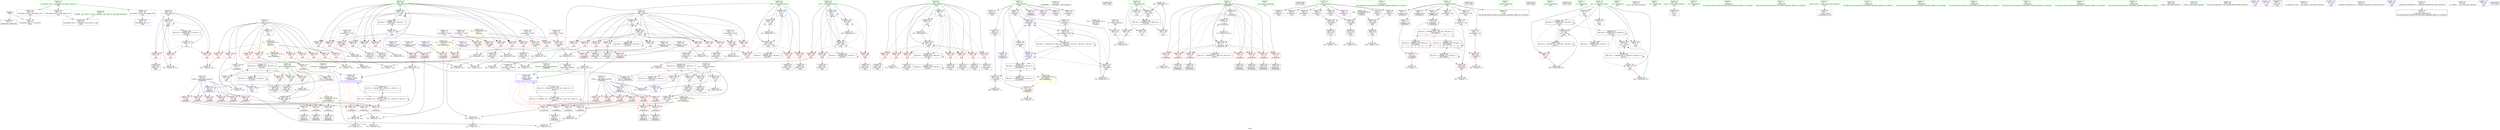 digraph "SVFG" {
	label="SVFG";

	Node0x555d4318eb90 [shape=record,color=grey,label="{NodeID: 0\nNullPtr}"];
	Node0x555d4318eb90 -> Node0x555d431bdc30[style=solid];
	Node0x555d4318eb90 -> Node0x555d431cb720[style=solid];
	Node0x555d431e7560 [shape=record,color=yellow,style=double,label="{NodeID: 443\n2V_1 = ENCHI(MR_2V_0)\npts\{1 \}\nFun[_Z3dfsRKiS0_]|{|<s6>3}}"];
	Node0x555d431e7560 -> Node0x555d431c5830[style=dashed];
	Node0x555d431e7560 -> Node0x555d431c59d0[style=dashed];
	Node0x555d431e7560 -> Node0x555d431c5b70[style=dashed];
	Node0x555d431e7560 -> Node0x555d431c5d10[style=dashed];
	Node0x555d431e7560 -> Node0x555d431c0090[style=dashed];
	Node0x555d431e7560 -> Node0x555d431c0230[style=dashed];
	Node0x555d431e7560:s6 -> Node0x555d431e7560[style=dashed,color=red];
	Node0x555d431d2350 [shape=record,color=grey,label="{NodeID: 360\n422 = cmp(420, 421, )\n}"];
	Node0x555d431cc450 [shape=record,color=blue,label="{NodeID: 277\n191\<--11\nk\<--\nmain\n}"];
	Node0x555d431cc450 -> Node0x555d431c1750[style=dashed];
	Node0x555d431cc450 -> Node0x555d431c1820[style=dashed];
	Node0x555d431cc450 -> Node0x555d431c18f0[style=dashed];
	Node0x555d431cc450 -> Node0x555d431c19c0[style=dashed];
	Node0x555d431cc450 -> Node0x555d431c1a90[style=dashed];
	Node0x555d431cc450 -> Node0x555d431c1b60[style=dashed];
	Node0x555d431cc450 -> Node0x555d431c1c30[style=dashed];
	Node0x555d431cc450 -> Node0x555d431c1d00[style=dashed];
	Node0x555d431cc450 -> Node0x555d431cc5f0[style=dashed];
	Node0x555d431cc450 -> Node0x555d431ed090[style=dashed];
	Node0x555d431c0230 [shape=record,color=red,label="{NodeID: 194\n165\<--164\n\<--arrayidx37\n_Z3dfsRKiS0_\n}"];
	Node0x555d431c0230 -> Node0x555d431d09d0[style=solid];
	Node0x555d431bd720 [shape=record,color=purple,label="{NodeID: 111\n381\<--15\narrayidx85\<--c\nmain\n}"];
	Node0x555d431a7960 [shape=record,color=green,label="{NodeID: 28\n57\<--58\n_Z3dfsRKiS0_\<--_Z3dfsRKiS0__field_insensitive\n}"];
	Node0x555d431c76c0 [shape=record,color=black,label="{NodeID: 388\nMR_38V_2 = PHI(MR_38V_3, MR_38V_1, )\npts\{190 \}\n}"];
	Node0x555d431c76c0 -> Node0x555d431cc1e0[style=dashed];
	Node0x555d431c76c0 -> Node0x555d431c76c0[style=dashed];
	Node0x555d431c18f0 [shape=record,color=red,label="{NodeID: 222\n290\<--191\n\<--k\nmain\n}"];
	Node0x555d431c18f0 -> Node0x555d431bef80[style=solid];
	Node0x555d431c33a0 [shape=record,color=purple,label="{NodeID: 139\n482\<--30\nllvm.global_ctors_1\<--llvm.global_ctors\nGlob }"];
	Node0x555d431c33a0 -> Node0x555d431cb620[style=solid];
	Node0x555d431be010 [shape=record,color=black,label="{NodeID: 56\n88\<--87\nidxprom3\<--\n_Z3dfsRKiS0_\n}"];
	Node0x555d4320f010 [shape=record,color=black,label="{NodeID: 499\n203 = PHI()\n}"];
	Node0x555d431cfad0 [shape=record,color=grey,label="{NodeID: 333\n462 = Binary(461, 95, )\n}"];
	Node0x555d431cfad0 -> Node0x555d431cd150[style=solid];
	Node0x555d431cae00 [shape=record,color=red,label="{NodeID: 250\n327\<--326\n\<--arrayidx54\nmain\n}"];
	Node0x555d431cae00 -> Node0x555d431d0550[style=solid];
	Node0x555d431c4a60 [shape=record,color=red,label="{NodeID: 167\n110\<--66\n\<--k\n_Z3dfsRKiS0_\n}"];
	Node0x555d431c4a60 -> Node0x555d431d1a50[style=solid];
	Node0x555d431bf6d0 [shape=record,color=black,label="{NodeID: 84\n339\<--338\nidxprom63\<--\nmain\n}"];
	Node0x555d4318d560 [shape=record,color=green,label="{NodeID: 1\n7\<--1\n__dso_handle\<--dummyObj\nGlob }"];
	Node0x555d431e7670 [shape=record,color=yellow,style=double,label="{NodeID: 444\n4V_1 = ENCHI(MR_4V_0)\npts\{12 \}\nFun[_Z3dfsRKiS0_]|{|<s2>3}}"];
	Node0x555d431e7670 -> Node0x555d431c3540[style=dashed];
	Node0x555d431e7670 -> Node0x555d431c3610[style=dashed];
	Node0x555d431e7670:s2 -> Node0x555d431e7670[style=dashed,color=red];
	Node0x555d431d24d0 [shape=record,color=grey,label="{NodeID: 361\n121 = cmp(120, 11, )\n}"];
	Node0x555d431cc520 [shape=record,color=blue,label="{NodeID: 278\n340\<--342\narrayidx64\<--inc65\nmain\n}"];
	Node0x555d431cc520 -> Node0x555d431eda90[style=dashed];
	Node0x555d431c0300 [shape=record,color=red,label="{NodeID: 195\n209\<--181\n\<--T\nmain\n}"];
	Node0x555d431c0300 -> Node0x555d431d3850[style=solid];
	Node0x555d431bd7f0 [shape=record,color=purple,label="{NodeID: 112\n384\<--15\narrayidx87\<--c\nmain\n}"];
	Node0x555d431bd7f0 -> Node0x555d431cb070[style=solid];
	Node0x555d431a89f0 [shape=record,color=green,label="{NodeID: 29\n62\<--63\ni.addr\<--i.addr_field_insensitive\n_Z3dfsRKiS0_\n}"];
	Node0x555d431a89f0 -> Node0x555d431c40a0[style=solid];
	Node0x555d431a89f0 -> Node0x555d431c4170[style=solid];
	Node0x555d431a89f0 -> Node0x555d431c4240[style=solid];
	Node0x555d431a89f0 -> Node0x555d431c4310[style=solid];
	Node0x555d431a89f0 -> Node0x555d431c43e0[style=solid];
	Node0x555d431a89f0 -> Node0x555d431c44b0[style=solid];
	Node0x555d431a89f0 -> Node0x555d431cb820[style=solid];
	Node0x555d431c7bc0 [shape=record,color=black,label="{NodeID: 389\nMR_40V_2 = PHI(MR_40V_3, MR_40V_1, )\npts\{192 \}\n}"];
	Node0x555d431c7bc0 -> Node0x555d431c7bc0[style=dashed];
	Node0x555d431c7bc0 -> Node0x555d431ed090[style=dashed];
	Node0x555d431c19c0 [shape=record,color=red,label="{NodeID: 223\n299\<--191\n\<--k\nmain\n}"];
	Node0x555d431c19c0 -> Node0x555d431bf050[style=solid];
	Node0x555d431c3470 [shape=record,color=purple,label="{NodeID: 140\n483\<--30\nllvm.global_ctors_2\<--llvm.global_ctors\nGlob }"];
	Node0x555d431c3470 -> Node0x555d431cb720[style=solid];
	Node0x555d431be0e0 [shape=record,color=black,label="{NodeID: 57\n92\<--91\nidxprom5\<--\n_Z3dfsRKiS0_\n}"];
	Node0x555d4320f110 [shape=record,color=black,label="{NodeID: 500\n214 = PHI()\n}"];
	Node0x555d431cfc50 [shape=record,color=grey,label="{NodeID: 334\n286 = Binary(281, 285, )\n}"];
	Node0x555d431cfc50 -> Node0x555d431d2ad0[style=solid];
	Node0x555d431caed0 [shape=record,color=red,label="{NodeID: 251\n331\<--330\n\<--arrayidx57\nmain\n}"];
	Node0x555d431caed0 -> Node0x555d431bf530[style=solid];
	Node0x555d431c4b30 [shape=record,color=red,label="{NodeID: 168\n116\<--66\n\<--k\n_Z3dfsRKiS0_\n}"];
	Node0x555d431c4b30 -> Node0x555d431be350[style=solid];
	Node0x555d431bf7a0 [shape=record,color=black,label="{NodeID: 85\n380\<--379\nidxprom84\<--\nmain\n}"];
	Node0x555d4318eaa0 [shape=record,color=green,label="{NodeID: 2\n11\<--1\n\<--dummyObj\nCan only get source location for instruction, argument, global var or function.}"];
	Node0x555d431d2650 [shape=record,color=grey,label="{NodeID: 362\n131 = cmp(129, 130, )\n}"];
	Node0x555d431cc5f0 [shape=record,color=blue,label="{NodeID: 279\n191\<--347\nk\<--inc68\nmain\n}"];
	Node0x555d431cc5f0 -> Node0x555d431c1750[style=dashed];
	Node0x555d431cc5f0 -> Node0x555d431c1820[style=dashed];
	Node0x555d431cc5f0 -> Node0x555d431c18f0[style=dashed];
	Node0x555d431cc5f0 -> Node0x555d431c19c0[style=dashed];
	Node0x555d431cc5f0 -> Node0x555d431c1a90[style=dashed];
	Node0x555d431cc5f0 -> Node0x555d431c1b60[style=dashed];
	Node0x555d431cc5f0 -> Node0x555d431c1c30[style=dashed];
	Node0x555d431cc5f0 -> Node0x555d431c1d00[style=dashed];
	Node0x555d431cc5f0 -> Node0x555d431cc5f0[style=dashed];
	Node0x555d431cc5f0 -> Node0x555d431ed090[style=dashed];
	Node0x555d431c03d0 [shape=record,color=red,label="{NodeID: 196\n208\<--183\n\<--_T\nmain\n}"];
	Node0x555d431c03d0 -> Node0x555d431d3850[style=solid];
	Node0x555d431bd8c0 [shape=record,color=purple,label="{NodeID: 113\n77\<--17\narrayidx\<--mrk\n_Z3dfsRKiS0_\n}"];
	Node0x555d431a8ac0 [shape=record,color=green,label="{NodeID: 30\n64\<--65\nj.addr\<--j.addr_field_insensitive\n_Z3dfsRKiS0_\n}"];
	Node0x555d431a8ac0 -> Node0x555d431c4580[style=solid];
	Node0x555d431a8ac0 -> Node0x555d431c4650[style=solid];
	Node0x555d431a8ac0 -> Node0x555d431c4720[style=solid];
	Node0x555d431a8ac0 -> Node0x555d431c47f0[style=solid];
	Node0x555d431a8ac0 -> Node0x555d431c48c0[style=solid];
	Node0x555d431a8ac0 -> Node0x555d431c4990[style=solid];
	Node0x555d431a8ac0 -> Node0x555d431cb8f0[style=solid];
	Node0x555d431c7cb0 [shape=record,color=black,label="{NodeID: 390\nMR_16V_2 = PHI(MR_16V_4, MR_16V_1, )\npts\{194 \}\n}"];
	Node0x555d431c7cb0 -> Node0x555d431cc930[style=dashed];
	Node0x555d431c1a90 [shape=record,color=red,label="{NodeID: 224\n307\<--191\n\<--k\nmain\n}"];
	Node0x555d431c1a90 -> Node0x555d431bf120[style=solid];
	Node0x555d431c3540 [shape=record,color=red,label="{NodeID: 141\n130\<--10\n\<--n\n_Z3dfsRKiS0_\n}"];
	Node0x555d431c3540 -> Node0x555d431d2650[style=solid];
	Node0x555d431be1b0 [shape=record,color=black,label="{NodeID: 58\n98\<--97\nidxprom7\<--\n_Z3dfsRKiS0_\n}"];
	Node0x555d4320f210 [shape=record,color=black,label="{NodeID: 501\n218 = PHI()\n}"];
	Node0x555d431cfdd0 [shape=record,color=grey,label="{NodeID: 335\n294 = Binary(289, 293, )\n}"];
	Node0x555d431cfdd0 -> Node0x555d431d27d0[style=solid];
	Node0x555d431cafa0 [shape=record,color=red,label="{NodeID: 252\n341\<--340\n\<--arrayidx64\nmain\n}"];
	Node0x555d431cafa0 -> Node0x555d431d12d0[style=solid];
	Node0x555d431c4c00 [shape=record,color=red,label="{NodeID: 169\n125\<--66\n\<--k\n_Z3dfsRKiS0_\n}"];
	Node0x555d431c4c00 -> Node0x555d431be420[style=solid];
	Node0x555d431bf870 [shape=record,color=black,label="{NodeID: 86\n383\<--382\nidxprom86\<--\nmain\n}"];
	Node0x555d431928c0 [shape=record,color=green,label="{NodeID: 3\n20\<--1\n_ZL2di\<--dummyObj\nGlob }"];
	Node0x555d431d27d0 [shape=record,color=grey,label="{NodeID: 363\n296 = cmp(294, 295, )\n}"];
	Node0x555d431cc6c0 [shape=record,color=blue,label="{NodeID: 280\n189\<--352\nj\<--inc71\nmain\n}"];
	Node0x555d431cc6c0 -> Node0x555d431c1000[style=dashed];
	Node0x555d431cc6c0 -> Node0x555d431c10d0[style=dashed];
	Node0x555d431cc6c0 -> Node0x555d431c11a0[style=dashed];
	Node0x555d431cc6c0 -> Node0x555d431c1270[style=dashed];
	Node0x555d431cc6c0 -> Node0x555d431c1340[style=dashed];
	Node0x555d431cc6c0 -> Node0x555d431c1410[style=dashed];
	Node0x555d431cc6c0 -> Node0x555d431c14e0[style=dashed];
	Node0x555d431cc6c0 -> Node0x555d431c15b0[style=dashed];
	Node0x555d431cc6c0 -> Node0x555d431c1680[style=dashed];
	Node0x555d431cc6c0 -> Node0x555d431cc1e0[style=dashed];
	Node0x555d431cc6c0 -> Node0x555d431cc6c0[style=dashed];
	Node0x555d431cc6c0 -> Node0x555d431c76c0[style=dashed];
	Node0x555d431c04a0 [shape=record,color=red,label="{NodeID: 197\n212\<--183\n\<--_T\nmain\n}"];
	Node0x555d431bd990 [shape=record,color=purple,label="{NodeID: 114\n81\<--17\narrayidx2\<--mrk\n_Z3dfsRKiS0_\n}"];
	Node0x555d431bd990 -> Node0x555d431c5280[style=solid];
	Node0x555d431a8b90 [shape=record,color=green,label="{NodeID: 31\n66\<--67\nk\<--k_field_insensitive\n_Z3dfsRKiS0_\n}"];
	Node0x555d431a8b90 -> Node0x555d431c4a60[style=solid];
	Node0x555d431a8b90 -> Node0x555d431c4b30[style=solid];
	Node0x555d431a8b90 -> Node0x555d431c4c00[style=solid];
	Node0x555d431a8b90 -> Node0x555d431c4cd0[style=solid];
	Node0x555d431a8b90 -> Node0x555d431c4da0[style=solid];
	Node0x555d431a8b90 -> Node0x555d431c4e70[style=solid];
	Node0x555d431a8b90 -> Node0x555d431c4f40[style=solid];
	Node0x555d431a8b90 -> Node0x555d431c5010[style=solid];
	Node0x555d431a8b90 -> Node0x555d431cba90[style=solid];
	Node0x555d431a8b90 -> Node0x555d431cbd00[style=solid];
	Node0x555d431c7da0 [shape=record,color=black,label="{NodeID: 391\nMR_18V_2 = PHI(MR_18V_3, MR_18V_1, )\npts\{196 \}\n}"];
	Node0x555d431c7da0 -> Node0x555d431cca00[style=dashed];
	Node0x555d431c7da0 -> Node0x555d431c7da0[style=dashed];
	Node0x555d431c1b60 [shape=record,color=red,label="{NodeID: 225\n316\<--191\n\<--k\nmain\n}"];
	Node0x555d431c1b60 -> Node0x555d431bf1f0[style=solid];
	Node0x555d431c3610 [shape=record,color=red,label="{NodeID: 142\n149\<--10\n\<--n\n_Z3dfsRKiS0_\n}"];
	Node0x555d431c3610 -> Node0x555d431d3250[style=solid];
	Node0x555d431be280 [shape=record,color=black,label="{NodeID: 59\n102\<--101\nidxprom9\<--\n_Z3dfsRKiS0_\n}"];
	Node0x555d4320f310 [shape=record,color=black,label="{NodeID: 502\n230 = PHI()\n}"];
	Node0x555d431efd90 [shape=record,color=black,label="{NodeID: 419\nMR_20V_3 = PHI(MR_20V_4, MR_20V_2, )\npts\{160000 \}\n|{|<s5>9}}"];
	Node0x555d431efd90 -> Node0x555d431cb070[style=dashed];
	Node0x555d431efd90 -> Node0x555d431cc2b0[style=dashed];
	Node0x555d431efd90 -> Node0x555d431cc380[style=dashed];
	Node0x555d431efd90 -> Node0x555d431e8090[style=dashed];
	Node0x555d431efd90 -> Node0x555d431efd90[style=dashed];
	Node0x555d431efd90:s5 -> Node0x555d431f49c0[style=dashed,color=red];
	Node0x555d431cff50 [shape=record,color=grey,label="{NodeID: 336\n404 = Binary(403, 95, )\n}"];
	Node0x555d431cff50 -> Node0x555d431ccba0[style=solid];
	Node0x555d431cb070 [shape=record,color=red,label="{NodeID: 253\n385\<--384\n\<--arrayidx87\nmain\n}"];
	Node0x555d431cb070 -> Node0x555d431d1450[style=solid];
	Node0x555d431c4cd0 [shape=record,color=red,label="{NodeID: 170\n135\<--66\n\<--k\n_Z3dfsRKiS0_\n}"];
	Node0x555d431c4cd0 -> Node0x555d431be4f0[style=solid];
	Node0x555d431bf940 [shape=record,color=black,label="{NodeID: 87\n389\<--388\nidxprom89\<--\nmain\n}"];
	Node0x555d431929e0 [shape=record,color=green,label="{NodeID: 4\n21\<--1\n_ZL2dj\<--dummyObj\nGlob }"];
	Node0x555d431d2950 [shape=record,color=grey,label="{NodeID: 364\n395 = cmp(394, 11, )\n}"];
	Node0x555d431cc790 [shape=record,color=blue,label="{NodeID: 281\n187\<--357\ni7\<--inc74\nmain\n}"];
	Node0x555d431cc790 -> Node0x555d431c08b0[style=dashed];
	Node0x555d431cc790 -> Node0x555d431c0980[style=dashed];
	Node0x555d431cc790 -> Node0x555d431c0a50[style=dashed];
	Node0x555d431cc790 -> Node0x555d431c0b20[style=dashed];
	Node0x555d431cc790 -> Node0x555d431c0bf0[style=dashed];
	Node0x555d431cc790 -> Node0x555d431c0cc0[style=dashed];
	Node0x555d431cc790 -> Node0x555d431c0d90[style=dashed];
	Node0x555d431cc790 -> Node0x555d431c0e60[style=dashed];
	Node0x555d431cc790 -> Node0x555d431c0f30[style=dashed];
	Node0x555d431cc790 -> Node0x555d431cc790[style=dashed];
	Node0x555d431cc790 -> Node0x555d431c71c0[style=dashed];
	Node0x555d431c0570 [shape=record,color=red,label="{NodeID: 198\n461\<--183\n\<--_T\nmain\n}"];
	Node0x555d431c0570 -> Node0x555d431cfad0[style=solid];
	Node0x555d431bda60 [shape=record,color=purple,label="{NodeID: 115\n89\<--17\narrayidx4\<--mrk\n_Z3dfsRKiS0_\n}"];
	Node0x555d431a8c60 [shape=record,color=green,label="{NodeID: 32\n68\<--69\nref.tmp\<--ref.tmp_field_insensitive\n_Z3dfsRKiS0_\n|{|<s1>3}}"];
	Node0x555d431a8c60 -> Node0x555d431cbb60[style=solid];
	Node0x555d431a8c60:s1 -> Node0x555d4320f510[style=solid,color=red];
	Node0x555d431e7ad0 [shape=record,color=black,label="{NodeID: 392\nMR_44V_2 = PHI(MR_44V_4, MR_44V_1, )\npts\{198 \}\n}"];
	Node0x555d431e7ad0 -> Node0x555d431ccd40[style=dashed];
	Node0x555d431c1c30 [shape=record,color=red,label="{NodeID: 226\n324\<--191\n\<--k\nmain\n}"];
	Node0x555d431c1c30 -> Node0x555d431bf390[style=solid];
	Node0x555d431c36e0 [shape=record,color=red,label="{NodeID: 143\n222\<--10\n\<--n\nmain\n}"];
	Node0x555d431c36e0 -> Node0x555d431d36d0[style=solid];
	Node0x555d431be350 [shape=record,color=black,label="{NodeID: 60\n117\<--116\nidxprom14\<--\n_Z3dfsRKiS0_\n}"];
	Node0x555d4320f410 [shape=record,color=black,label="{NodeID: 503\n459 = PHI()\n}"];
	Node0x555d431f0290 [shape=record,color=black,label="{NodeID: 420\nMR_10V_2 = PHI(MR_10V_1, MR_10V_4, MR_10V_1, )\npts\{67 \}\n}"];
	Node0x555d431d00d0 [shape=record,color=grey,label="{NodeID: 337\n409 = Binary(408, 95, )\n}"];
	Node0x555d431d00d0 -> Node0x555d431ccc70[style=solid];
	Node0x555d431cb140 [shape=record,color=red,label="{NodeID: 254\n394\<--393\n\<--arrayidx92\nmain\n}"];
	Node0x555d431cb140 -> Node0x555d431d2950[style=solid];
	Node0x555d431c4da0 [shape=record,color=red,label="{NodeID: 171\n144\<--66\n\<--k\n_Z3dfsRKiS0_\n}"];
	Node0x555d431c4da0 -> Node0x555d431be5c0[style=solid];
	Node0x555d431bfa10 [shape=record,color=black,label="{NodeID: 88\n392\<--391\nidxprom91\<--\nmain\n}"];
	Node0x555d43192a70 [shape=record,color=green,label="{NodeID: 5\n22\<--1\n.str\<--dummyObj\nGlob }"];
	Node0x555d431d2ad0 [shape=record,color=grey,label="{NodeID: 365\n287 = cmp(286, 11, )\n}"];
	Node0x555d431cc860 [shape=record,color=blue,label="{NodeID: 282\n13\<--11\nans\<--\nmain\n}"];
	Node0x555d431cc860 -> Node0x555d431e1690[style=dashed];
	Node0x555d431c0640 [shape=record,color=red,label="{NodeID: 199\n221\<--185\n\<--i\nmain\n}"];
	Node0x555d431c0640 -> Node0x555d431d36d0[style=solid];
	Node0x555d431c20f0 [shape=record,color=purple,label="{NodeID: 116\n93\<--17\narrayidx6\<--mrk\n_Z3dfsRKiS0_\n}"];
	Node0x555d431c20f0 -> Node0x555d431cb9c0[style=solid];
	Node0x555d431a8d30 [shape=record,color=green,label="{NodeID: 33\n70\<--71\nref.tmp35\<--ref.tmp35_field_insensitive\n_Z3dfsRKiS0_\n|{|<s1>3}}"];
	Node0x555d431a8d30 -> Node0x555d431cbc30[style=solid];
	Node0x555d431a8d30:s1 -> Node0x555d4320f790[style=solid,color=red];
	Node0x555d431e7b90 [shape=record,color=black,label="{NodeID: 393\nMR_46V_2 = PHI(MR_46V_3, MR_46V_1, )\npts\{200 \}\n}"];
	Node0x555d431e7b90 -> Node0x555d431cce10[style=dashed];
	Node0x555d431e7b90 -> Node0x555d431e7b90[style=dashed];
	Node0x555d431c1d00 [shape=record,color=red,label="{NodeID: 227\n346\<--191\n\<--k\nmain\n}"];
	Node0x555d431c1d00 -> Node0x555d431d1150[style=solid];
	Node0x555d431c37b0 [shape=record,color=red,label="{NodeID: 144\n239\<--10\n\<--n\nmain\n}"];
	Node0x555d431c37b0 -> Node0x555d431d39d0[style=solid];
	Node0x555d431be420 [shape=record,color=black,label="{NodeID: 61\n126\<--125\nidxprom17\<--\n_Z3dfsRKiS0_\n}"];
	Node0x555d4320f510 [shape=record,color=black,label="{NodeID: 504\n60 = PHI(68, 193, )\n0th arg _Z3dfsRKiS0_ }"];
	Node0x555d4320f510 -> Node0x555d431cb820[style=solid];
	Node0x555d431f0790 [shape=record,color=black,label="{NodeID: 421\nMR_12V_2 = PHI(MR_12V_1, MR_12V_3, MR_12V_1, )\npts\{69 \}\n|{<s0>3}}"];
	Node0x555d431f0790:s0 -> Node0x555d431ebc90[style=dashed,color=blue];
	Node0x555d431d0250 [shape=record,color=grey,label="{NodeID: 338\n320 = Binary(315, 319, )\n}"];
	Node0x555d431d0250 -> Node0x555d431bf2c0[style=solid];
	Node0x555d431cb210 [shape=record,color=red,label="{NodeID: 255\n430\<--429\n\<--arrayidx114\nmain\n}"];
	Node0x555d431cb210 -> Node0x555d431bfc80[style=solid];
	Node0x555d431c4e70 [shape=record,color=red,label="{NodeID: 172\n154\<--66\n\<--k\n_Z3dfsRKiS0_\n}"];
	Node0x555d431c4e70 -> Node0x555d431be690[style=solid];
	Node0x555d431bfae0 [shape=record,color=black,label="{NodeID: 89\n425\<--424\nidxprom111\<--\nmain\n}"];
	Node0x555d4318ed60 [shape=record,color=green,label="{NodeID: 6\n24\<--1\n.str.1\<--dummyObj\nGlob }"];
	Node0x555d431d2c50 [shape=record,color=grey,label="{NodeID: 366\n313 = cmp(311, 312, )\n}"];
	Node0x555d431cc930 [shape=record,color=blue,label="{NodeID: 283\n193\<--11\ni76\<--\nmain\n}"];
	Node0x555d431cc930 -> Node0x555d431e1b90[style=dashed];
	Node0x555d431c0710 [shape=record,color=red,label="{NodeID: 200\n225\<--185\n\<--i\nmain\n}"];
	Node0x555d431c0710 -> Node0x555d431be830[style=solid];
	Node0x555d431c21c0 [shape=record,color=purple,label="{NodeID: 117\n390\<--17\narrayidx90\<--mrk\nmain\n}"];
	Node0x555d431a8e00 [shape=record,color=green,label="{NodeID: 34\n176\<--177\nmain\<--main_field_insensitive\n}"];
	Node0x555d431e8090 [shape=record,color=black,label="{NodeID: 394\nMR_20V_2 = PHI(MR_20V_3, MR_20V_1, )\npts\{160000 \}\n}"];
	Node0x555d431e8090 -> Node0x555d431efd90[style=dashed];
	Node0x555d431c1dd0 [shape=record,color=red,label="{NodeID: 228\n369\<--193\n\<--i76\nmain\n}"];
	Node0x555d431c1dd0 -> Node0x555d431d30d0[style=solid];
	Node0x555d431c3880 [shape=record,color=red,label="{NodeID: 145\n245\<--10\n\<--n\nmain\n}"];
	Node0x555d431c3880 -> Node0x555d431d2f50[style=solid];
	Node0x555d431be4f0 [shape=record,color=black,label="{NodeID: 62\n136\<--135\nidxprom22\<--\n_Z3dfsRKiS0_\n}"];
	Node0x555d4320f790 [shape=record,color=black,label="{NodeID: 505\n61 = PHI(70, 195, )\n1st arg _Z3dfsRKiS0_ }"];
	Node0x555d4320f790 -> Node0x555d431cb8f0[style=solid];
	Node0x555d431f0c90 [shape=record,color=black,label="{NodeID: 422\nMR_14V_2 = PHI(MR_14V_1, MR_14V_3, MR_14V_1, )\npts\{71 \}\n|{<s0>3}}"];
	Node0x555d431f0c90:s0 -> Node0x555d431ec190[style=dashed,color=blue];
	Node0x555d431d03d0 [shape=record,color=grey,label="{NodeID: 339\n233 = Binary(232, 95, )\n}"];
	Node0x555d431d03d0 -> Node0x555d431cc040[style=solid];
	Node0x555d431cb2e0 [shape=record,color=red,label="{NodeID: 256\n440\<--439\n\<--arrayidx121\nmain\n}"];
	Node0x555d431cb2e0 -> Node0x555d431d1d50[style=solid];
	Node0x555d431c4f40 [shape=record,color=red,label="{NodeID: 173\n162\<--66\n\<--k\n_Z3dfsRKiS0_\n}"];
	Node0x555d431c4f40 -> Node0x555d431be760[style=solid];
	Node0x555d431bfbb0 [shape=record,color=black,label="{NodeID: 90\n428\<--427\nidxprom113\<--\nmain\n}"];
	Node0x555d4318edf0 [shape=record,color=green,label="{NodeID: 7\n26\<--1\n.str.2\<--dummyObj\nGlob }"];
	Node0x555d431f4800 [shape=record,color=yellow,style=double,label="{NodeID: 450\n16V_1 = ENCHI(MR_16V_0)\npts\{194 \}\nFun[_Z3dfsRKiS0_]}"];
	Node0x555d431f4800 -> Node0x555d431c50e0[style=dashed];
	Node0x555d431f4800 -> Node0x555d431c5350[style=dashed];
	Node0x555d431f4800 -> Node0x555d431c54f0[style=dashed];
	Node0x555d431f4800 -> Node0x555d431c5760[style=dashed];
	Node0x555d431f4800 -> Node0x555d431c5900[style=dashed];
	Node0x555d431f4800 -> Node0x555d431c5de0[style=dashed];
	Node0x555d431d2dd0 [shape=record,color=grey,label="{NodeID: 367\n377 = cmp(375, 376, )\n}"];
	Node0x555d431cca00 [shape=record,color=blue,label="{NodeID: 284\n195\<--11\nj80\<--\nmain\n}"];
	Node0x555d431cca00 -> Node0x555d431e0790[style=dashed];
	Node0x555d431c07e0 [shape=record,color=red,label="{NodeID: 201\n232\<--185\n\<--i\nmain\n}"];
	Node0x555d431c07e0 -> Node0x555d431d03d0[style=solid];
	Node0x555d431c2290 [shape=record,color=purple,label="{NodeID: 118\n393\<--17\narrayidx92\<--mrk\nmain\n}"];
	Node0x555d431c2290 -> Node0x555d431cb140[style=solid];
	Node0x555d431a8ed0 [shape=record,color=green,label="{NodeID: 35\n179\<--180\nretval\<--retval_field_insensitive\nmain\n}"];
	Node0x555d431a8ed0 -> Node0x555d431cbdd0[style=solid];
	Node0x555d431e8590 [shape=record,color=black,label="{NodeID: 395\nMR_22V_2 = PHI(MR_22V_3, MR_22V_1, )\npts\{190000 \}\n}"];
	Node0x555d431e8590 -> Node0x555d431cb2e0[style=dashed];
	Node0x555d431e8590 -> Node0x555d431e0c90[style=dashed];
	Node0x555d431e8590 -> Node0x555d431e8590[style=dashed];
	Node0x555d431c1ea0 [shape=record,color=red,label="{NodeID: 229\n379\<--193\n\<--i76\nmain\n}"];
	Node0x555d431c1ea0 -> Node0x555d431bf7a0[style=solid];
	Node0x555d431c3950 [shape=record,color=red,label="{NodeID: 146\n295\<--10\n\<--n\nmain\n}"];
	Node0x555d431c3950 -> Node0x555d431d27d0[style=solid];
	Node0x555d431be5c0 [shape=record,color=black,label="{NodeID: 63\n145\<--144\nidxprom27\<--\n_Z3dfsRKiS0_\n}"];
	Node0x555d431f1190 [shape=record,color=black,label="{NodeID: 423\nMR_22V_2 = PHI(MR_22V_1, MR_22V_4, MR_22V_3, )\npts\{190000 \}\n|{<s0>3|<s1>9}}"];
	Node0x555d431f1190:s0 -> Node0x555d431e9990[style=dashed,color=blue];
	Node0x555d431f1190:s1 -> Node0x555d431e0c90[style=dashed,color=blue];
	Node0x555d431d0550 [shape=record,color=grey,label="{NodeID: 340\n328 = Binary(323, 327, )\n}"];
	Node0x555d431d0550 -> Node0x555d431bf460[style=solid];
	Node0x555d431cb3b0 [shape=record,color=blue,label="{NodeID: 257\n10\<--11\nn\<--\nGlob }"];
	Node0x555d431cb3b0 -> Node0x555d431f2bb0[style=dashed];
	Node0x555d431c5010 [shape=record,color=red,label="{NodeID: 174\n171\<--66\n\<--k\n_Z3dfsRKiS0_\n}"];
	Node0x555d431c5010 -> Node0x555d431d0850[style=solid];
	Node0x555d431bfc80 [shape=record,color=black,label="{NodeID: 91\n431\<--430\nconv115\<--\nmain\n}"];
	Node0x555d431bfc80 -> Node0x555d431d1750[style=solid];
	Node0x555d4318e930 [shape=record,color=green,label="{NodeID: 8\n28\<--1\n.str.3\<--dummyObj\nGlob }"];
	Node0x555d431f48e0 [shape=record,color=yellow,style=double,label="{NodeID: 451\n18V_1 = ENCHI(MR_18V_0)\npts\{196 \}\nFun[_Z3dfsRKiS0_]}"];
	Node0x555d431f48e0 -> Node0x555d431c51b0[style=dashed];
	Node0x555d431f48e0 -> Node0x555d431c5420[style=dashed];
	Node0x555d431f48e0 -> Node0x555d431c55c0[style=dashed];
	Node0x555d431f48e0 -> Node0x555d431c5aa0[style=dashed];
	Node0x555d431f48e0 -> Node0x555d431c5c40[style=dashed];
	Node0x555d431f48e0 -> Node0x555d431c0160[style=dashed];
	Node0x555d431d2f50 [shape=record,color=grey,label="{NodeID: 368\n246 = cmp(244, 245, )\n}"];
	Node0x555d431ccad0 [shape=record,color=blue,label="{NodeID: 285\n13\<--399\nans\<--inc95\nmain\n}"];
	Node0x555d431ccad0 -> Node0x555d431eb290[style=dashed];
	Node0x555d431c08b0 [shape=record,color=red,label="{NodeID: 202\n238\<--187\n\<--i7\nmain\n}"];
	Node0x555d431c08b0 -> Node0x555d431d39d0[style=solid];
	Node0x555d431c2360 [shape=record,color=purple,label="{NodeID: 119\n436\<--17\narrayidx119\<--mrk\nmain\n}"];
	Node0x555d431a8fa0 [shape=record,color=green,label="{NodeID: 36\n181\<--182\nT\<--T_field_insensitive\nmain\n}"];
	Node0x555d431a8fa0 -> Node0x555d431c0300[style=solid];
	Node0x555d431c1f70 [shape=record,color=red,label="{NodeID: 230\n388\<--193\n\<--i76\nmain\n}"];
	Node0x555d431c1f70 -> Node0x555d431bf940[style=solid];
	Node0x555d431c3a20 [shape=record,color=red,label="{NodeID: 147\n312\<--10\n\<--n\nmain\n}"];
	Node0x555d431c3a20 -> Node0x555d431d2c50[style=solid];
	Node0x555d431be690 [shape=record,color=black,label="{NodeID: 64\n155\<--154\nidxprom32\<--\n_Z3dfsRKiS0_\n}"];
	Node0x555d431d06d0 [shape=record,color=grey,label="{NodeID: 341\n158 = Binary(153, 157, )\n}"];
	Node0x555d431d06d0 -> Node0x555d431cbb60[style=solid];
	Node0x555d431cb480 [shape=record,color=blue,label="{NodeID: 258\n13\<--11\nans\<--\nGlob }"];
	Node0x555d431cb480 -> Node0x555d431c62c0[style=dashed];
	Node0x555d431c50e0 [shape=record,color=red,label="{NodeID: 175\n75\<--74\n\<--\n_Z3dfsRKiS0_\n}"];
	Node0x555d431c50e0 -> Node0x555d431bde70[style=solid];
	Node0x555d431bfd50 [shape=record,color=black,label="{NodeID: 92\n435\<--434\nidxprom118\<--\nmain\n}"];
	Node0x555d431a7ba0 [shape=record,color=green,label="{NodeID: 9\n31\<--1\n\<--dummyObj\nCan only get source location for instruction, argument, global var or function.}"];
	Node0x555d431f49c0 [shape=record,color=yellow,style=double,label="{NodeID: 452\n20V_1 = ENCHI(MR_20V_0)\npts\{160000 \}\nFun[_Z3dfsRKiS0_]|{|<s1>3}}"];
	Node0x555d431f49c0 -> Node0x555d431c5690[style=dashed];
	Node0x555d431f49c0:s1 -> Node0x555d431f49c0[style=dashed,color=red];
	Node0x555d431d30d0 [shape=record,color=grey,label="{NodeID: 369\n371 = cmp(369, 370, )\n}"];
	Node0x555d431ccba0 [shape=record,color=blue,label="{NodeID: 286\n195\<--404\nj80\<--inc98\nmain\n}"];
	Node0x555d431ccba0 -> Node0x555d431e0790[style=dashed];
	Node0x555d431c0980 [shape=record,color=red,label="{NodeID: 203\n248\<--187\n\<--i7\nmain\n}"];
	Node0x555d431c0980 -> Node0x555d431be900[style=solid];
	Node0x555d431c2430 [shape=record,color=purple,label="{NodeID: 120\n439\<--17\narrayidx121\<--mrk\nmain\n}"];
	Node0x555d431c2430 -> Node0x555d431cb2e0[style=solid];
	Node0x555d431a9070 [shape=record,color=green,label="{NodeID: 37\n183\<--184\n_T\<--_T_field_insensitive\nmain\n}"];
	Node0x555d431a9070 -> Node0x555d431c03d0[style=solid];
	Node0x555d431a9070 -> Node0x555d431c04a0[style=solid];
	Node0x555d431a9070 -> Node0x555d431c0570[style=solid];
	Node0x555d431a9070 -> Node0x555d431cbea0[style=solid];
	Node0x555d431a9070 -> Node0x555d431cd150[style=solid];
	Node0x555d431c9ed0 [shape=record,color=red,label="{NodeID: 231\n408\<--193\n\<--i76\nmain\n}"];
	Node0x555d431c9ed0 -> Node0x555d431d00d0[style=solid];
	Node0x555d431c3af0 [shape=record,color=red,label="{NodeID: 148\n370\<--10\n\<--n\nmain\n}"];
	Node0x555d431c3af0 -> Node0x555d431d30d0[style=solid];
	Node0x555d431be760 [shape=record,color=black,label="{NodeID: 65\n163\<--162\nidxprom36\<--\n_Z3dfsRKiS0_\n}"];
	Node0x555d431d0850 [shape=record,color=grey,label="{NodeID: 342\n172 = Binary(171, 95, )\n}"];
	Node0x555d431d0850 -> Node0x555d431cbd00[style=solid];
	Node0x555d431cb550 [shape=record,color=blue,label="{NodeID: 259\n481\<--31\nllvm.global_ctors_0\<--\nGlob }"];
	Node0x555d431c51b0 [shape=record,color=red,label="{NodeID: 176\n79\<--78\n\<--\n_Z3dfsRKiS0_\n}"];
	Node0x555d431c51b0 -> Node0x555d431bdf40[style=solid];
	Node0x555d431bfe20 [shape=record,color=black,label="{NodeID: 93\n438\<--437\nidxprom120\<--\nmain\n}"];
	Node0x555d431a7c70 [shape=record,color=green,label="{NodeID: 10\n95\<--1\n\<--dummyObj\nCan only get source location for instruction, argument, global var or function.}"];
	Node0x555d431d3250 [shape=record,color=grey,label="{NodeID: 370\n150 = cmp(148, 149, )\n}"];
	Node0x555d431ccc70 [shape=record,color=blue,label="{NodeID: 287\n193\<--409\ni76\<--inc101\nmain\n}"];
	Node0x555d431ccc70 -> Node0x555d431e1b90[style=dashed];
	Node0x555d431c0a50 [shape=record,color=red,label="{NodeID: 204\n259\<--187\n\<--i7\nmain\n}"];
	Node0x555d431c0a50 -> Node0x555d431beb70[style=solid];
	Node0x555d431c2500 [shape=record,color=purple,label="{NodeID: 121\n118\<--20\narrayidx15\<--_ZL2di\n_Z3dfsRKiS0_\n}"];
	Node0x555d431c2500 -> Node0x555d431c5830[style=solid];
	Node0x555d431a9140 [shape=record,color=green,label="{NodeID: 38\n185\<--186\ni\<--i_field_insensitive\nmain\n}"];
	Node0x555d431a9140 -> Node0x555d431c0640[style=solid];
	Node0x555d431a9140 -> Node0x555d431c0710[style=solid];
	Node0x555d431a9140 -> Node0x555d431c07e0[style=solid];
	Node0x555d431a9140 -> Node0x555d431cbf70[style=solid];
	Node0x555d431a9140 -> Node0x555d431cc040[style=solid];
	Node0x555d431c9f60 [shape=record,color=red,label="{NodeID: 232\n375\<--195\n\<--j80\nmain\n}"];
	Node0x555d431c9f60 -> Node0x555d431d2dd0[style=solid];
	Node0x555d431c3bc0 [shape=record,color=red,label="{NodeID: 149\n376\<--10\n\<--n\nmain\n}"];
	Node0x555d431c3bc0 -> Node0x555d431d2dd0[style=solid];
	Node0x555d431be830 [shape=record,color=black,label="{NodeID: 66\n226\<--225\nidxprom\<--\nmain\n}"];
	Node0x555d431f2090 [shape=record,color=yellow,style=double,label="{NodeID: 426\n2V_1 = ENCHI(MR_2V_0)\npts\{1 \}\nFun[main]|{|<s6>9}}"];
	Node0x555d431f2090 -> Node0x555d431ca9f0[style=dashed];
	Node0x555d431f2090 -> Node0x555d431caac0[style=dashed];
	Node0x555d431f2090 -> Node0x555d431cab90[style=dashed];
	Node0x555d431f2090 -> Node0x555d431cac60[style=dashed];
	Node0x555d431f2090 -> Node0x555d431cad30[style=dashed];
	Node0x555d431f2090 -> Node0x555d431cae00[style=dashed];
	Node0x555d431f2090:s6 -> Node0x555d431e7560[style=dashed,color=red];
	Node0x555d431d09d0 [shape=record,color=grey,label="{NodeID: 343\n166 = Binary(161, 165, )\n}"];
	Node0x555d431d09d0 -> Node0x555d431cbc30[style=solid];
	Node0x555d431cb620 [shape=record,color=blue,label="{NodeID: 260\n482\<--32\nllvm.global_ctors_1\<--_GLOBAL__sub_I_jki14_0_1.cpp\nGlob }"];
	Node0x555d431c5280 [shape=record,color=red,label="{NodeID: 177\n82\<--81\n\<--arrayidx2\n_Z3dfsRKiS0_\n}"];
	Node0x555d431c5280 -> Node0x555d431d1ed0[style=solid];
	Node0x555d431bfef0 [shape=record,color=purple,label="{NodeID: 94\n41\<--4\n\<--_ZStL8__ioinit\n__cxx_global_var_init\n}"];
	Node0x555d431926b0 [shape=record,color=green,label="{NodeID: 11\n112\<--1\n\<--dummyObj\nCan only get source location for instruction, argument, global var or function.}"];
	Node0x555d431d33d0 [shape=record,color=grey,label="{NodeID: 371\n333 = cmp(332, 257, )\n}"];
	Node0x555d431ccd40 [shape=record,color=blue,label="{NodeID: 288\n197\<--11\ni103\<--\nmain\n}"];
	Node0x555d431ccd40 -> Node0x555d431ca2a0[style=dashed];
	Node0x555d431ccd40 -> Node0x555d431ca370[style=dashed];
	Node0x555d431ccd40 -> Node0x555d431ca440[style=dashed];
	Node0x555d431ccd40 -> Node0x555d431ca510[style=dashed];
	Node0x555d431ccd40 -> Node0x555d431cd080[style=dashed];
	Node0x555d431ccd40 -> Node0x555d431e7ad0[style=dashed];
	Node0x555d431c0b20 [shape=record,color=red,label="{NodeID: 205\n268\<--187\n\<--i7\nmain\n}"];
	Node0x555d431c0b20 -> Node0x555d431bed10[style=solid];
	Node0x555d431c25d0 [shape=record,color=purple,label="{NodeID: 122\n127\<--20\narrayidx18\<--_ZL2di\n_Z3dfsRKiS0_\n}"];
	Node0x555d431c25d0 -> Node0x555d431c59d0[style=solid];
	Node0x555d431a9210 [shape=record,color=green,label="{NodeID: 39\n187\<--188\ni7\<--i7_field_insensitive\nmain\n}"];
	Node0x555d431a9210 -> Node0x555d431c08b0[style=solid];
	Node0x555d431a9210 -> Node0x555d431c0980[style=solid];
	Node0x555d431a9210 -> Node0x555d431c0a50[style=solid];
	Node0x555d431a9210 -> Node0x555d431c0b20[style=solid];
	Node0x555d431a9210 -> Node0x555d431c0bf0[style=solid];
	Node0x555d431a9210 -> Node0x555d431c0cc0[style=solid];
	Node0x555d431a9210 -> Node0x555d431c0d90[style=solid];
	Node0x555d431a9210 -> Node0x555d431c0e60[style=solid];
	Node0x555d431a9210 -> Node0x555d431c0f30[style=solid];
	Node0x555d431a9210 -> Node0x555d431cc110[style=solid];
	Node0x555d431a9210 -> Node0x555d431cc790[style=solid];
	Node0x555d431e9990 [shape=record,color=black,label="{NodeID: 399\nMR_22V_4 = PHI(MR_22V_6, MR_22V_3, )\npts\{190000 \}\n|{|<s2>3|<s3>3|<s4>3}}"];
	Node0x555d431e9990 -> Node0x555d431e9990[style=dashed];
	Node0x555d431e9990 -> Node0x555d431f1190[style=dashed];
	Node0x555d431e9990:s2 -> Node0x555d431c5280[style=dashed,color=red];
	Node0x555d431e9990:s3 -> Node0x555d431cb9c0[style=dashed,color=red];
	Node0x555d431e9990:s4 -> Node0x555d431f1190[style=dashed,color=red];
	Node0x555d431ca030 [shape=record,color=red,label="{NodeID: 233\n382\<--195\n\<--j80\nmain\n}"];
	Node0x555d431ca030 -> Node0x555d431bf870[style=solid];
	Node0x555d431c3c90 [shape=record,color=red,label="{NodeID: 150\n415\<--10\n\<--n\nmain\n}"];
	Node0x555d431c3c90 -> Node0x555d431d2050[style=solid];
	Node0x555d431be900 [shape=record,color=black,label="{NodeID: 67\n249\<--248\nidxprom14\<--\nmain\n}"];
	Node0x555d431f2bb0 [shape=record,color=yellow,style=double,label="{NodeID: 427\n4V_1 = ENCHI(MR_4V_0)\npts\{12 \}\nFun[main]|{|<s9>9}}"];
	Node0x555d431f2bb0 -> Node0x555d431c36e0[style=dashed];
	Node0x555d431f2bb0 -> Node0x555d431c37b0[style=dashed];
	Node0x555d431f2bb0 -> Node0x555d431c3880[style=dashed];
	Node0x555d431f2bb0 -> Node0x555d431c3950[style=dashed];
	Node0x555d431f2bb0 -> Node0x555d431c3a20[style=dashed];
	Node0x555d431f2bb0 -> Node0x555d431c3af0[style=dashed];
	Node0x555d431f2bb0 -> Node0x555d431c3bc0[style=dashed];
	Node0x555d431f2bb0 -> Node0x555d431c3c90[style=dashed];
	Node0x555d431f2bb0 -> Node0x555d431c3d60[style=dashed];
	Node0x555d431f2bb0:s9 -> Node0x555d431e7670[style=dashed,color=red];
	Node0x555d431d0b50 [shape=record,color=grey,label="{NodeID: 344\n139 = Binary(134, 138, )\n}"];
	Node0x555d431d0b50 -> Node0x555d431d3550[style=solid];
	Node0x555d431cb720 [shape=record,color=blue, style = dotted,label="{NodeID: 261\n483\<--3\nllvm.global_ctors_2\<--dummyVal\nGlob }"];
	Node0x555d431c5350 [shape=record,color=red,label="{NodeID: 178\n87\<--86\n\<--\n_Z3dfsRKiS0_\n}"];
	Node0x555d431c5350 -> Node0x555d431be010[style=solid];
	Node0x555d431bffc0 [shape=record,color=purple,label="{NodeID: 95\n227\<--8\narrayidx\<--a\nmain\n}"];
	Node0x555d43192780 [shape=record,color=green,label="{NodeID: 12\n257\<--1\n\<--dummyObj\nCan only get source location for instruction, argument, global var or function.}"];
	Node0x555d431d3550 [shape=record,color=grey,label="{NodeID: 372\n140 = cmp(139, 11, )\n}"];
	Node0x555d431cce10 [shape=record,color=blue,label="{NodeID: 289\n199\<--11\nj107\<--\nmain\n}"];
	Node0x555d431cce10 -> Node0x555d431ca5e0[style=dashed];
	Node0x555d431cce10 -> Node0x555d431ca6b0[style=dashed];
	Node0x555d431cce10 -> Node0x555d431ca780[style=dashed];
	Node0x555d431cce10 -> Node0x555d431ca850[style=dashed];
	Node0x555d431cce10 -> Node0x555d431cce10[style=dashed];
	Node0x555d431cce10 -> Node0x555d431ccfb0[style=dashed];
	Node0x555d431cce10 -> Node0x555d431e7b90[style=dashed];
	Node0x555d431c0bf0 [shape=record,color=red,label="{NodeID: 206\n281\<--187\n\<--i7\nmain\n}"];
	Node0x555d431c0bf0 -> Node0x555d431cfc50[style=solid];
	Node0x555d431c26a0 [shape=record,color=purple,label="{NodeID: 123\n156\<--20\narrayidx33\<--_ZL2di\n_Z3dfsRKiS0_\n}"];
	Node0x555d431c26a0 -> Node0x555d431c0090[style=solid];
	Node0x555d431a92e0 [shape=record,color=green,label="{NodeID: 40\n189\<--190\nj\<--j_field_insensitive\nmain\n}"];
	Node0x555d431a92e0 -> Node0x555d431c1000[style=solid];
	Node0x555d431a92e0 -> Node0x555d431c10d0[style=solid];
	Node0x555d431a92e0 -> Node0x555d431c11a0[style=solid];
	Node0x555d431a92e0 -> Node0x555d431c1270[style=solid];
	Node0x555d431a92e0 -> Node0x555d431c1340[style=solid];
	Node0x555d431a92e0 -> Node0x555d431c1410[style=solid];
	Node0x555d431a92e0 -> Node0x555d431c14e0[style=solid];
	Node0x555d431a92e0 -> Node0x555d431c15b0[style=solid];
	Node0x555d431a92e0 -> Node0x555d431c1680[style=solid];
	Node0x555d431a92e0 -> Node0x555d431cc1e0[style=solid];
	Node0x555d431a92e0 -> Node0x555d431cc6c0[style=solid];
	Node0x555d431ca100 [shape=record,color=red,label="{NodeID: 234\n391\<--195\n\<--j80\nmain\n}"];
	Node0x555d431ca100 -> Node0x555d431bfa10[style=solid];
	Node0x555d431c3d60 [shape=record,color=red,label="{NodeID: 151\n421\<--10\n\<--n\nmain\n}"];
	Node0x555d431c3d60 -> Node0x555d431d2350[style=solid];
	Node0x555d431be9d0 [shape=record,color=black,label="{NodeID: 68\n252\<--251\nidxprom16\<--\nmain\n}"];
	Node0x555d431d0cd0 [shape=record,color=grey,label="{NodeID: 345\n357 = Binary(356, 95, )\n}"];
	Node0x555d431d0cd0 -> Node0x555d431cc790[style=solid];
	Node0x555d431cb820 [shape=record,color=blue,label="{NodeID: 262\n62\<--60\ni.addr\<--i\n_Z3dfsRKiS0_\n}"];
	Node0x555d431cb820 -> Node0x555d431c40a0[style=dashed];
	Node0x555d431cb820 -> Node0x555d431c4170[style=dashed];
	Node0x555d431cb820 -> Node0x555d431c4240[style=dashed];
	Node0x555d431cb820 -> Node0x555d431c4310[style=dashed];
	Node0x555d431cb820 -> Node0x555d431c43e0[style=dashed];
	Node0x555d431cb820 -> Node0x555d431c44b0[style=dashed];
	Node0x555d431c5420 [shape=record,color=red,label="{NodeID: 179\n91\<--90\n\<--\n_Z3dfsRKiS0_\n}"];
	Node0x555d431c5420 -> Node0x555d431be0e0[style=solid];
	Node0x555d431bcaf0 [shape=record,color=purple,label="{NodeID: 96\n228\<--8\narraydecay\<--a\nmain\n}"];
	Node0x555d431a8330 [shape=record,color=green,label="{NodeID: 13\n266\<--1\n\<--dummyObj\nCan only get source location for instruction, argument, global var or function.}"];
	Node0x555d431d36d0 [shape=record,color=grey,label="{NodeID: 373\n223 = cmp(221, 222, )\n}"];
	Node0x555d431ccee0 [shape=record,color=blue,label="{NodeID: 290\n13\<--444\nans\<--inc124\nmain\n}"];
	Node0x555d431ccee0 -> Node0x555d431ea890[style=dashed];
	Node0x555d431c0cc0 [shape=record,color=red,label="{NodeID: 207\n289\<--187\n\<--i7\nmain\n}"];
	Node0x555d431c0cc0 -> Node0x555d431cfdd0[style=solid];
	Node0x555d431c2770 [shape=record,color=purple,label="{NodeID: 124\n284\<--20\narrayidx31\<--_ZL2di\nmain\n}"];
	Node0x555d431c2770 -> Node0x555d431ca9f0[style=solid];
	Node0x555d431a93b0 [shape=record,color=green,label="{NodeID: 41\n191\<--192\nk\<--k_field_insensitive\nmain\n}"];
	Node0x555d431a93b0 -> Node0x555d431c1750[style=solid];
	Node0x555d431a93b0 -> Node0x555d431c1820[style=solid];
	Node0x555d431a93b0 -> Node0x555d431c18f0[style=solid];
	Node0x555d431a93b0 -> Node0x555d431c19c0[style=solid];
	Node0x555d431a93b0 -> Node0x555d431c1a90[style=solid];
	Node0x555d431a93b0 -> Node0x555d431c1b60[style=solid];
	Node0x555d431a93b0 -> Node0x555d431c1c30[style=solid];
	Node0x555d431a93b0 -> Node0x555d431c1d00[style=solid];
	Node0x555d431a93b0 -> Node0x555d431cc450[style=solid];
	Node0x555d431a93b0 -> Node0x555d431cc5f0[style=solid];
	Node0x555d431ca1d0 [shape=record,color=red,label="{NodeID: 235\n403\<--195\n\<--j80\nmain\n}"];
	Node0x555d431ca1d0 -> Node0x555d431cff50[style=solid];
	Node0x555d431c3e30 [shape=record,color=red,label="{NodeID: 152\n398\<--13\n\<--ans\nmain\n}"];
	Node0x555d431c3e30 -> Node0x555d431cf950[style=solid];
	Node0x555d431beaa0 [shape=record,color=black,label="{NodeID: 69\n255\<--254\nconv\<--\nmain\n}"];
	Node0x555d431beaa0 -> Node0x555d431d15d0[style=solid];
	Node0x555d431d0e50 [shape=record,color=grey,label="{NodeID: 346\n352 = Binary(351, 95, )\n}"];
	Node0x555d431d0e50 -> Node0x555d431cc6c0[style=solid];
	Node0x555d431cb8f0 [shape=record,color=blue,label="{NodeID: 263\n64\<--61\nj.addr\<--j\n_Z3dfsRKiS0_\n}"];
	Node0x555d431cb8f0 -> Node0x555d431c4580[style=dashed];
	Node0x555d431cb8f0 -> Node0x555d431c4650[style=dashed];
	Node0x555d431cb8f0 -> Node0x555d431c4720[style=dashed];
	Node0x555d431cb8f0 -> Node0x555d431c47f0[style=dashed];
	Node0x555d431cb8f0 -> Node0x555d431c48c0[style=dashed];
	Node0x555d431cb8f0 -> Node0x555d431c4990[style=dashed];
	Node0x555d431c54f0 [shape=record,color=red,label="{NodeID: 180\n97\<--96\n\<--\n_Z3dfsRKiS0_\n}"];
	Node0x555d431c54f0 -> Node0x555d431be1b0[style=solid];
	Node0x555d431bcbc0 [shape=record,color=purple,label="{NodeID: 97\n250\<--8\narrayidx15\<--a\nmain\n}"];
	Node0x555d431a8400 [shape=record,color=green,label="{NodeID: 14\n362\<--1\n\<--dummyObj\nCan only get source location for instruction, argument, global var or function.}"];
	Node0x555d431d3850 [shape=record,color=grey,label="{NodeID: 374\n210 = cmp(208, 209, )\n}"];
	Node0x555d431ccfb0 [shape=record,color=blue,label="{NodeID: 291\n199\<--449\nj107\<--inc127\nmain\n}"];
	Node0x555d431ccfb0 -> Node0x555d431ca5e0[style=dashed];
	Node0x555d431ccfb0 -> Node0x555d431ca6b0[style=dashed];
	Node0x555d431ccfb0 -> Node0x555d431ca780[style=dashed];
	Node0x555d431ccfb0 -> Node0x555d431ca850[style=dashed];
	Node0x555d431ccfb0 -> Node0x555d431cce10[style=dashed];
	Node0x555d431ccfb0 -> Node0x555d431ccfb0[style=dashed];
	Node0x555d431ccfb0 -> Node0x555d431e7b90[style=dashed];
	Node0x555d431c0d90 [shape=record,color=red,label="{NodeID: 208\n315\<--187\n\<--i7\nmain\n}"];
	Node0x555d431c0d90 -> Node0x555d431d0250[style=solid];
	Node0x555d431c2840 [shape=record,color=purple,label="{NodeID: 125\n292\<--20\narrayidx34\<--_ZL2di\nmain\n}"];
	Node0x555d431c2840 -> Node0x555d431caac0[style=solid];
	Node0x555d431a9480 [shape=record,color=green,label="{NodeID: 42\n193\<--194\ni76\<--i76_field_insensitive\nmain\n|{|<s6>9}}"];
	Node0x555d431a9480 -> Node0x555d431c1dd0[style=solid];
	Node0x555d431a9480 -> Node0x555d431c1ea0[style=solid];
	Node0x555d431a9480 -> Node0x555d431c1f70[style=solid];
	Node0x555d431a9480 -> Node0x555d431c9ed0[style=solid];
	Node0x555d431a9480 -> Node0x555d431cc930[style=solid];
	Node0x555d431a9480 -> Node0x555d431ccc70[style=solid];
	Node0x555d431a9480:s6 -> Node0x555d4320f510[style=solid,color=red];
	Node0x555d431ea890 [shape=record,color=black,label="{NodeID: 402\nMR_26V_11 = PHI(MR_26V_10, MR_26V_9, MR_26V_9, )\npts\{14 \}\n}"];
	Node0x555d431ea890 -> Node0x555d431c3f00[style=dashed];
	Node0x555d431ea890 -> Node0x555d431ccee0[style=dashed];
	Node0x555d431ea890 -> Node0x555d431ea890[style=dashed];
	Node0x555d431ea890 -> Node0x555d431edf90[style=dashed];
	Node0x555d431ca2a0 [shape=record,color=red,label="{NodeID: 236\n414\<--197\n\<--i103\nmain\n}"];
	Node0x555d431ca2a0 -> Node0x555d431d2050[style=solid];
	Node0x555d431c3f00 [shape=record,color=red,label="{NodeID: 153\n443\<--13\n\<--ans\nmain\n}"];
	Node0x555d431c3f00 -> Node0x555d431cf350[style=solid];
	Node0x555d431beb70 [shape=record,color=black,label="{NodeID: 70\n260\<--259\nidxprom19\<--\nmain\n}"];
	Node0x555d431f2e50 [shape=record,color=yellow,style=double,label="{NodeID: 430\n30V_1 = ENCHI(MR_30V_0)\npts\{182 \}\nFun[main]}"];
	Node0x555d431f2e50 -> Node0x555d431c0300[style=dashed];
	Node0x555d431d0fd0 [shape=record,color=grey,label="{NodeID: 347\n148 = Binary(143, 147, )\n}"];
	Node0x555d431d0fd0 -> Node0x555d431d3250[style=solid];
	Node0x555d431cb9c0 [shape=record,color=blue,label="{NodeID: 264\n93\<--95\narrayidx6\<--\n_Z3dfsRKiS0_\n}"];
	Node0x555d431cb9c0 -> Node0x555d431e9990[style=dashed];
	Node0x555d431cb9c0 -> Node0x555d431f1190[style=dashed];
	Node0x555d431c55c0 [shape=record,color=red,label="{NodeID: 181\n101\<--100\n\<--\n_Z3dfsRKiS0_\n}"];
	Node0x555d431c55c0 -> Node0x555d431be280[style=solid];
	Node0x555d431bcc90 [shape=record,color=purple,label="{NodeID: 98\n253\<--8\narrayidx17\<--a\nmain\n}"];
	Node0x555d431bcc90 -> Node0x555d431ca920[style=solid];
	Node0x555d431a84d0 [shape=record,color=green,label="{NodeID: 15\n363\<--1\n\<--dummyObj\nCan only get source location for instruction, argument, global var or function.}"];
	Node0x555d431d39d0 [shape=record,color=grey,label="{NodeID: 375\n240 = cmp(238, 239, )\n}"];
	Node0x555d431cd080 [shape=record,color=blue,label="{NodeID: 292\n197\<--454\ni103\<--inc130\nmain\n}"];
	Node0x555d431cd080 -> Node0x555d431ca2a0[style=dashed];
	Node0x555d431cd080 -> Node0x555d431ca370[style=dashed];
	Node0x555d431cd080 -> Node0x555d431ca440[style=dashed];
	Node0x555d431cd080 -> Node0x555d431ca510[style=dashed];
	Node0x555d431cd080 -> Node0x555d431cd080[style=dashed];
	Node0x555d431cd080 -> Node0x555d431e7ad0[style=dashed];
	Node0x555d431c0e60 [shape=record,color=red,label="{NodeID: 209\n335\<--187\n\<--i7\nmain\n}"];
	Node0x555d431c0e60 -> Node0x555d431bf600[style=solid];
	Node0x555d431c2910 [shape=record,color=purple,label="{NodeID: 126\n318\<--20\narrayidx49\<--_ZL2di\nmain\n}"];
	Node0x555d431c2910 -> Node0x555d431cad30[style=solid];
	Node0x555d431a9550 [shape=record,color=green,label="{NodeID: 43\n195\<--196\nj80\<--j80_field_insensitive\nmain\n|{|<s6>9}}"];
	Node0x555d431a9550 -> Node0x555d431c9f60[style=solid];
	Node0x555d431a9550 -> Node0x555d431ca030[style=solid];
	Node0x555d431a9550 -> Node0x555d431ca100[style=solid];
	Node0x555d431a9550 -> Node0x555d431ca1d0[style=solid];
	Node0x555d431a9550 -> Node0x555d431cca00[style=solid];
	Node0x555d431a9550 -> Node0x555d431ccba0[style=solid];
	Node0x555d431a9550:s6 -> Node0x555d4320f790[style=solid,color=red];
	Node0x555d431ca370 [shape=record,color=red,label="{NodeID: 237\n424\<--197\n\<--i103\nmain\n}"];
	Node0x555d431ca370 -> Node0x555d431bfae0[style=solid];
	Node0x555d431c3fd0 [shape=record,color=red,label="{NodeID: 154\n457\<--13\n\<--ans\nmain\n}"];
	Node0x555d431bec40 [shape=record,color=black,label="{NodeID: 71\n263\<--262\nidxprom21\<--\nmain\n}"];
	Node0x555d431d1150 [shape=record,color=grey,label="{NodeID: 348\n347 = Binary(346, 95, )\n}"];
	Node0x555d431d1150 -> Node0x555d431cc5f0[style=solid];
	Node0x555d431cba90 [shape=record,color=blue,label="{NodeID: 265\n66\<--11\nk\<--\n_Z3dfsRKiS0_\n}"];
	Node0x555d431cba90 -> Node0x555d431c4a60[style=dashed];
	Node0x555d431cba90 -> Node0x555d431c4b30[style=dashed];
	Node0x555d431cba90 -> Node0x555d431c4c00[style=dashed];
	Node0x555d431cba90 -> Node0x555d431c4cd0[style=dashed];
	Node0x555d431cba90 -> Node0x555d431c4da0[style=dashed];
	Node0x555d431cba90 -> Node0x555d431c4e70[style=dashed];
	Node0x555d431cba90 -> Node0x555d431c4f40[style=dashed];
	Node0x555d431cba90 -> Node0x555d431c5010[style=dashed];
	Node0x555d431cba90 -> Node0x555d431cbd00[style=dashed];
	Node0x555d431cba90 -> Node0x555d431f0290[style=dashed];
	Node0x555d431c5690 [shape=record,color=red,label="{NodeID: 182\n104\<--103\n\<--arrayidx10\n_Z3dfsRKiS0_\n}"];
	Node0x555d431c5690 -> Node0x555d431d1bd0[style=solid];
	Node0x555d431bcd60 [shape=record,color=purple,label="{NodeID: 99\n322\<--8\narrayidx52\<--a\nmain\n}"];
	Node0x555d431a6fe0 [shape=record,color=green,label="{NodeID: 16\n364\<--1\n\<--dummyObj\nCan only get source location for instruction, argument, global var or function.}"];
	Node0x555d431cd150 [shape=record,color=blue,label="{NodeID: 293\n183\<--462\n_T\<--inc134\nmain\n}"];
	Node0x555d431cd150 -> Node0x555d431c67c0[style=dashed];
	Node0x555d431c0f30 [shape=record,color=red,label="{NodeID: 210\n356\<--187\n\<--i7\nmain\n}"];
	Node0x555d431c0f30 -> Node0x555d431d0cd0[style=solid];
	Node0x555d431c29e0 [shape=record,color=purple,label="{NodeID: 127\n137\<--21\narrayidx23\<--_ZL2dj\n_Z3dfsRKiS0_\n}"];
	Node0x555d431c29e0 -> Node0x555d431c5b70[style=solid];
	Node0x555d431bc8b0 [shape=record,color=green,label="{NodeID: 44\n197\<--198\ni103\<--i103_field_insensitive\nmain\n}"];
	Node0x555d431bc8b0 -> Node0x555d431ca2a0[style=solid];
	Node0x555d431bc8b0 -> Node0x555d431ca370[style=solid];
	Node0x555d431bc8b0 -> Node0x555d431ca440[style=solid];
	Node0x555d431bc8b0 -> Node0x555d431ca510[style=solid];
	Node0x555d431bc8b0 -> Node0x555d431ccd40[style=solid];
	Node0x555d431bc8b0 -> Node0x555d431cd080[style=solid];
	Node0x555d431eb290 [shape=record,color=black,label="{NodeID: 404\nMR_26V_6 = PHI(MR_26V_7, MR_26V_5, MR_26V_5, )\npts\{14 \}\n}"];
	Node0x555d431eb290 -> Node0x555d431c3e30[style=dashed];
	Node0x555d431eb290 -> Node0x555d431ccad0[style=dashed];
	Node0x555d431eb290 -> Node0x555d431e1690[style=dashed];
	Node0x555d431eb290 -> Node0x555d431eb290[style=dashed];
	Node0x555d431ca440 [shape=record,color=red,label="{NodeID: 238\n434\<--197\n\<--i103\nmain\n}"];
	Node0x555d431ca440 -> Node0x555d431bfd50[style=solid];
	Node0x555d431c40a0 [shape=record,color=red,label="{NodeID: 155\n74\<--62\n\<--i.addr\n_Z3dfsRKiS0_\n}"];
	Node0x555d431c40a0 -> Node0x555d431c50e0[style=solid];
	Node0x555d431bed10 [shape=record,color=black,label="{NodeID: 72\n269\<--268\nidxprom23\<--\nmain\n}"];
	Node0x555d431d12d0 [shape=record,color=grey,label="{NodeID: 349\n342 = Binary(341, 95, )\n}"];
	Node0x555d431d12d0 -> Node0x555d431cc520[style=solid];
	Node0x555d431cbb60 [shape=record,color=blue,label="{NodeID: 266\n68\<--158\nref.tmp\<--add34\n_Z3dfsRKiS0_\n|{<s0>3|<s1>3|<s2>3|<s3>3|<s4>3|<s5>3|<s6>3|<s7>3|<s8>3}}"];
	Node0x555d431cbb60:s0 -> Node0x555d431c50e0[style=dashed,color=red];
	Node0x555d431cbb60:s1 -> Node0x555d431c5350[style=dashed,color=red];
	Node0x555d431cbb60:s2 -> Node0x555d431c54f0[style=dashed,color=red];
	Node0x555d431cbb60:s3 -> Node0x555d431c5760[style=dashed,color=red];
	Node0x555d431cbb60:s4 -> Node0x555d431c5900[style=dashed,color=red];
	Node0x555d431cbb60:s5 -> Node0x555d431c5de0[style=dashed,color=red];
	Node0x555d431cbb60:s6 -> Node0x555d431cbb60[style=dashed,color=red];
	Node0x555d431cbb60:s7 -> Node0x555d431ebc90[style=dashed,color=red];
	Node0x555d431cbb60:s8 -> Node0x555d431f0790[style=dashed,color=red];
	Node0x555d431c5760 [shape=record,color=red,label="{NodeID: 183\n115\<--114\n\<--\n_Z3dfsRKiS0_\n}"];
	Node0x555d431c5760 -> Node0x555d431cf650[style=solid];
	Node0x555d431bce30 [shape=record,color=purple,label="{NodeID: 100\n330\<--8\narrayidx57\<--a\nmain\n}"];
	Node0x555d431bce30 -> Node0x555d431caed0[style=solid];
	Node0x555d431a7070 [shape=record,color=green,label="{NodeID: 17\n4\<--6\n_ZStL8__ioinit\<--_ZStL8__ioinit_field_insensitive\nGlob }"];
	Node0x555d431a7070 -> Node0x555d431bfef0[style=solid];
	Node0x555d431e0790 [shape=record,color=black,label="{NodeID: 377\nMR_18V_5 = PHI(MR_18V_6, MR_18V_4, )\npts\{196 \}\n|{|<s7>9}}"];
	Node0x555d431e0790 -> Node0x555d431c9f60[style=dashed];
	Node0x555d431e0790 -> Node0x555d431ca030[style=dashed];
	Node0x555d431e0790 -> Node0x555d431ca100[style=dashed];
	Node0x555d431e0790 -> Node0x555d431ca1d0[style=dashed];
	Node0x555d431e0790 -> Node0x555d431cca00[style=dashed];
	Node0x555d431e0790 -> Node0x555d431ccba0[style=dashed];
	Node0x555d431e0790 -> Node0x555d431c7da0[style=dashed];
	Node0x555d431e0790:s7 -> Node0x555d431f48e0[style=dashed,color=red];
	Node0x555d431c1000 [shape=record,color=red,label="{NodeID: 211\n244\<--189\n\<--j\nmain\n}"];
	Node0x555d431c1000 -> Node0x555d431d2f50[style=solid];
	Node0x555d431c2ab0 [shape=record,color=purple,label="{NodeID: 128\n146\<--21\narrayidx28\<--_ZL2dj\n_Z3dfsRKiS0_\n}"];
	Node0x555d431c2ab0 -> Node0x555d431c5d10[style=solid];
	Node0x555d431bc940 [shape=record,color=green,label="{NodeID: 45\n199\<--200\nj107\<--j107_field_insensitive\nmain\n}"];
	Node0x555d431bc940 -> Node0x555d431ca5e0[style=solid];
	Node0x555d431bc940 -> Node0x555d431ca6b0[style=solid];
	Node0x555d431bc940 -> Node0x555d431ca780[style=solid];
	Node0x555d431bc940 -> Node0x555d431ca850[style=solid];
	Node0x555d431bc940 -> Node0x555d431cce10[style=solid];
	Node0x555d431bc940 -> Node0x555d431ccfb0[style=solid];
	Node0x555d431ca510 [shape=record,color=red,label="{NodeID: 239\n453\<--197\n\<--i103\nmain\n}"];
	Node0x555d431ca510 -> Node0x555d431cf050[style=solid];
	Node0x555d431c4170 [shape=record,color=red,label="{NodeID: 156\n86\<--62\n\<--i.addr\n_Z3dfsRKiS0_\n}"];
	Node0x555d431c4170 -> Node0x555d431c5350[style=solid];
	Node0x555d431bede0 [shape=record,color=black,label="{NodeID: 73\n272\<--271\nidxprom25\<--\nmain\n}"];
	Node0x555d431d1450 [shape=record,color=grey,label="{NodeID: 350\n386 = cmp(385, 11, )\n}"];
	Node0x555d431cbc30 [shape=record,color=blue,label="{NodeID: 267\n70\<--166\nref.tmp35\<--add38\n_Z3dfsRKiS0_\n|{<s0>3|<s1>3|<s2>3|<s3>3|<s4>3|<s5>3|<s6>3|<s7>3|<s8>3}}"];
	Node0x555d431cbc30:s0 -> Node0x555d431c51b0[style=dashed,color=red];
	Node0x555d431cbc30:s1 -> Node0x555d431c5420[style=dashed,color=red];
	Node0x555d431cbc30:s2 -> Node0x555d431c55c0[style=dashed,color=red];
	Node0x555d431cbc30:s3 -> Node0x555d431c5aa0[style=dashed,color=red];
	Node0x555d431cbc30:s4 -> Node0x555d431c5c40[style=dashed,color=red];
	Node0x555d431cbc30:s5 -> Node0x555d431c0160[style=dashed,color=red];
	Node0x555d431cbc30:s6 -> Node0x555d431cbc30[style=dashed,color=red];
	Node0x555d431cbc30:s7 -> Node0x555d431ec190[style=dashed,color=red];
	Node0x555d431cbc30:s8 -> Node0x555d431f0c90[style=dashed,color=red];
	Node0x555d431c5830 [shape=record,color=red,label="{NodeID: 184\n119\<--118\n\<--arrayidx15\n_Z3dfsRKiS0_\n}"];
	Node0x555d431c5830 -> Node0x555d431cf650[style=solid];
	Node0x555d431bcf00 [shape=record,color=purple,label="{NodeID: 101\n426\<--8\narrayidx112\<--a\nmain\n}"];
	Node0x555d431a7140 [shape=record,color=green,label="{NodeID: 18\n8\<--9\na\<--a_field_insensitive\nGlob }"];
	Node0x555d431a7140 -> Node0x555d431bffc0[style=solid];
	Node0x555d431a7140 -> Node0x555d431bcaf0[style=solid];
	Node0x555d431a7140 -> Node0x555d431bcbc0[style=solid];
	Node0x555d431a7140 -> Node0x555d431bcc90[style=solid];
	Node0x555d431a7140 -> Node0x555d431bcd60[style=solid];
	Node0x555d431a7140 -> Node0x555d431bce30[style=solid];
	Node0x555d431a7140 -> Node0x555d431bcf00[style=solid];
	Node0x555d431a7140 -> Node0x555d431bcfd0[style=solid];
	Node0x555d431e0c90 [shape=record,color=black,label="{NodeID: 378\nMR_22V_4 = PHI(MR_22V_5, MR_22V_3, )\npts\{190000 \}\n|{|<s4>9|<s5>9|<s6>9}}"];
	Node0x555d431e0c90 -> Node0x555d431cb140[style=dashed];
	Node0x555d431e0c90 -> Node0x555d431cb2e0[style=dashed];
	Node0x555d431e0c90 -> Node0x555d431e0c90[style=dashed];
	Node0x555d431e0c90 -> Node0x555d431e8590[style=dashed];
	Node0x555d431e0c90:s4 -> Node0x555d431c5280[style=dashed,color=red];
	Node0x555d431e0c90:s5 -> Node0x555d431cb9c0[style=dashed,color=red];
	Node0x555d431e0c90:s6 -> Node0x555d431f1190[style=dashed,color=red];
	Node0x555d431c10d0 [shape=record,color=red,label="{NodeID: 212\n251\<--189\n\<--j\nmain\n}"];
	Node0x555d431c10d0 -> Node0x555d431be9d0[style=solid];
	Node0x555d431c2b80 [shape=record,color=purple,label="{NodeID: 129\n164\<--21\narrayidx37\<--_ZL2dj\n_Z3dfsRKiS0_\n}"];
	Node0x555d431c2b80 -> Node0x555d431c0230[style=solid];
	Node0x555d431bc9d0 [shape=record,color=green,label="{NodeID: 46\n204\<--205\nscanf\<--scanf_field_insensitive\n}"];
	Node0x555d431ebc90 [shape=record,color=black,label="{NodeID: 406\nMR_12V_6 = PHI(MR_12V_5, MR_12V_3, MR_12V_3, MR_12V_3, MR_12V_3, )\npts\{69 \}\n}"];
	Node0x555d431ebc90 -> Node0x555d431c5760[style=dashed];
	Node0x555d431ebc90 -> Node0x555d431c5900[style=dashed];
	Node0x555d431ebc90 -> Node0x555d431c5de0[style=dashed];
	Node0x555d431ebc90 -> Node0x555d431cbb60[style=dashed];
	Node0x555d431ebc90 -> Node0x555d431ebc90[style=dashed];
	Node0x555d431ebc90 -> Node0x555d431f0790[style=dashed];
	Node0x555d431ca5e0 [shape=record,color=red,label="{NodeID: 240\n420\<--199\n\<--j107\nmain\n}"];
	Node0x555d431ca5e0 -> Node0x555d431d2350[style=solid];
	Node0x555d431c4240 [shape=record,color=red,label="{NodeID: 157\n96\<--62\n\<--i.addr\n_Z3dfsRKiS0_\n}"];
	Node0x555d431c4240 -> Node0x555d431c54f0[style=solid];
	Node0x555d431beeb0 [shape=record,color=black,label="{NodeID: 74\n283\<--282\nidxprom30\<--\nmain\n}"];
	Node0x555d431d15d0 [shape=record,color=grey,label="{NodeID: 351\n256 = cmp(255, 257, )\n}"];
	Node0x555d431cbd00 [shape=record,color=blue,label="{NodeID: 268\n66\<--172\nk\<--inc\n_Z3dfsRKiS0_\n}"];
	Node0x555d431cbd00 -> Node0x555d431c4a60[style=dashed];
	Node0x555d431cbd00 -> Node0x555d431c4b30[style=dashed];
	Node0x555d431cbd00 -> Node0x555d431c4c00[style=dashed];
	Node0x555d431cbd00 -> Node0x555d431c4cd0[style=dashed];
	Node0x555d431cbd00 -> Node0x555d431c4da0[style=dashed];
	Node0x555d431cbd00 -> Node0x555d431c4e70[style=dashed];
	Node0x555d431cbd00 -> Node0x555d431c4f40[style=dashed];
	Node0x555d431cbd00 -> Node0x555d431c5010[style=dashed];
	Node0x555d431cbd00 -> Node0x555d431cbd00[style=dashed];
	Node0x555d431cbd00 -> Node0x555d431f0290[style=dashed];
	Node0x555d431c5900 [shape=record,color=red,label="{NodeID: 185\n124\<--123\n\<--\n_Z3dfsRKiS0_\n}"];
	Node0x555d431c5900 -> Node0x555d431ceed0[style=solid];
	Node0x555d431bcfd0 [shape=record,color=purple,label="{NodeID: 102\n429\<--8\narrayidx114\<--a\nmain\n}"];
	Node0x555d431bcfd0 -> Node0x555d431cb210[style=solid];
	Node0x555d431a7210 [shape=record,color=green,label="{NodeID: 19\n10\<--12\nn\<--n_field_insensitive\nGlob }"];
	Node0x555d431a7210 -> Node0x555d431c3540[style=solid];
	Node0x555d431a7210 -> Node0x555d431c3610[style=solid];
	Node0x555d431a7210 -> Node0x555d431c36e0[style=solid];
	Node0x555d431a7210 -> Node0x555d431c37b0[style=solid];
	Node0x555d431a7210 -> Node0x555d431c3880[style=solid];
	Node0x555d431a7210 -> Node0x555d431c3950[style=solid];
	Node0x555d431a7210 -> Node0x555d431c3a20[style=solid];
	Node0x555d431a7210 -> Node0x555d431c3af0[style=solid];
	Node0x555d431a7210 -> Node0x555d431c3bc0[style=solid];
	Node0x555d431a7210 -> Node0x555d431c3c90[style=solid];
	Node0x555d431a7210 -> Node0x555d431c3d60[style=solid];
	Node0x555d431a7210 -> Node0x555d431cb3b0[style=solid];
	Node0x555d431c11a0 [shape=record,color=red,label="{NodeID: 213\n262\<--189\n\<--j\nmain\n}"];
	Node0x555d431c11a0 -> Node0x555d431bec40[style=solid];
	Node0x555d431c2c50 [shape=record,color=purple,label="{NodeID: 130\n301\<--21\narrayidx39\<--_ZL2dj\nmain\n}"];
	Node0x555d431c2c50 -> Node0x555d431cab90[style=solid];
	Node0x555d431bca60 [shape=record,color=green,label="{NodeID: 47\n215\<--216\nprintf\<--printf_field_insensitive\n}"];
	Node0x555d431ec190 [shape=record,color=black,label="{NodeID: 407\nMR_14V_6 = PHI(MR_14V_5, MR_14V_3, MR_14V_3, MR_14V_3, MR_14V_3, )\npts\{71 \}\n}"];
	Node0x555d431ec190 -> Node0x555d431c5aa0[style=dashed];
	Node0x555d431ec190 -> Node0x555d431c5c40[style=dashed];
	Node0x555d431ec190 -> Node0x555d431c0160[style=dashed];
	Node0x555d431ec190 -> Node0x555d431cbc30[style=dashed];
	Node0x555d431ec190 -> Node0x555d431ec190[style=dashed];
	Node0x555d431ec190 -> Node0x555d431f0c90[style=dashed];
	Node0x555d431ca6b0 [shape=record,color=red,label="{NodeID: 241\n427\<--199\n\<--j107\nmain\n}"];
	Node0x555d431ca6b0 -> Node0x555d431bfbb0[style=solid];
	Node0x555d431c4310 [shape=record,color=red,label="{NodeID: 158\n114\<--62\n\<--i.addr\n_Z3dfsRKiS0_\n}"];
	Node0x555d431c4310 -> Node0x555d431c5760[style=solid];
	Node0x555d431bef80 [shape=record,color=black,label="{NodeID: 75\n291\<--290\nidxprom33\<--\nmain\n}"];
	Node0x555d431d1750 [shape=record,color=grey,label="{NodeID: 352\n432 = cmp(431, 257, )\n}"];
	Node0x555d431cbdd0 [shape=record,color=blue,label="{NodeID: 269\n179\<--11\nretval\<--\nmain\n}"];
	Node0x555d431c59d0 [shape=record,color=red,label="{NodeID: 186\n128\<--127\n\<--arrayidx18\n_Z3dfsRKiS0_\n}"];
	Node0x555d431c59d0 -> Node0x555d431ceed0[style=solid];
	Node0x555d431bd0a0 [shape=record,color=purple,label="{NodeID: 103\n99\<--15\narrayidx8\<--c\n_Z3dfsRKiS0_\n}"];
	Node0x555d431a72e0 [shape=record,color=green,label="{NodeID: 20\n13\<--14\nans\<--ans_field_insensitive\nGlob }"];
	Node0x555d431a72e0 -> Node0x555d431c3e30[style=solid];
	Node0x555d431a72e0 -> Node0x555d431c3f00[style=solid];
	Node0x555d431a72e0 -> Node0x555d431c3fd0[style=solid];
	Node0x555d431a72e0 -> Node0x555d431cb480[style=solid];
	Node0x555d431a72e0 -> Node0x555d431cc860[style=solid];
	Node0x555d431a72e0 -> Node0x555d431ccad0[style=solid];
	Node0x555d431a72e0 -> Node0x555d431ccee0[style=solid];
	Node0x555d431e1690 [shape=record,color=black,label="{NodeID: 380\nMR_26V_4 = PHI(MR_26V_5, MR_26V_3, )\npts\{14 \}\n}"];
	Node0x555d431e1690 -> Node0x555d431c3e30[style=dashed];
	Node0x555d431e1690 -> Node0x555d431ccad0[style=dashed];
	Node0x555d431e1690 -> Node0x555d431e1690[style=dashed];
	Node0x555d431e1690 -> Node0x555d431eb290[style=dashed];
	Node0x555d431e1690 -> Node0x555d431edf90[style=dashed];
	Node0x555d431c1270 [shape=record,color=red,label="{NodeID: 214\n271\<--189\n\<--j\nmain\n}"];
	Node0x555d431c1270 -> Node0x555d431bede0[style=solid];
	Node0x555d431c2d20 [shape=record,color=purple,label="{NodeID: 131\n309\<--21\narrayidx44\<--_ZL2dj\nmain\n}"];
	Node0x555d431c2d20 -> Node0x555d431cac60[style=solid];
	Node0x555d431bdb10 [shape=record,color=green,label="{NodeID: 48\n365\<--366\nllvm.memset.p0i8.i64\<--llvm.memset.p0i8.i64_field_insensitive\n}"];
	Node0x555d431ceed0 [shape=record,color=grey,label="{NodeID: 325\n129 = Binary(124, 128, )\n}"];
	Node0x555d431ceed0 -> Node0x555d431d2650[style=solid];
	Node0x555d431ca780 [shape=record,color=red,label="{NodeID: 242\n437\<--199\n\<--j107\nmain\n}"];
	Node0x555d431ca780 -> Node0x555d431bfe20[style=solid];
	Node0x555d431c43e0 [shape=record,color=red,label="{NodeID: 159\n123\<--62\n\<--i.addr\n_Z3dfsRKiS0_\n}"];
	Node0x555d431c43e0 -> Node0x555d431c5900[style=solid];
	Node0x555d431bf050 [shape=record,color=black,label="{NodeID: 76\n300\<--299\nidxprom38\<--\nmain\n}"];
	Node0x555d431d18d0 [shape=record,color=grey,label="{NodeID: 353\n279 = cmp(278, 112, )\n}"];
	Node0x555d431cbea0 [shape=record,color=blue,label="{NodeID: 270\n183\<--95\n_T\<--\nmain\n}"];
	Node0x555d431cbea0 -> Node0x555d431c67c0[style=dashed];
	Node0x555d431c5aa0 [shape=record,color=red,label="{NodeID: 187\n134\<--133\n\<--\n_Z3dfsRKiS0_\n}"];
	Node0x555d431c5aa0 -> Node0x555d431d0b50[style=solid];
	Node0x555d431bd170 [shape=record,color=purple,label="{NodeID: 104\n103\<--15\narrayidx10\<--c\n_Z3dfsRKiS0_\n}"];
	Node0x555d431bd170 -> Node0x555d431c5690[style=solid];
	Node0x555d431a73b0 [shape=record,color=green,label="{NodeID: 21\n15\<--16\nc\<--c_field_insensitive\nGlob }"];
	Node0x555d431a73b0 -> Node0x555d431bd0a0[style=solid];
	Node0x555d431a73b0 -> Node0x555d431bd170[style=solid];
	Node0x555d431a73b0 -> Node0x555d431bd240[style=solid];
	Node0x555d431a73b0 -> Node0x555d431bd310[style=solid];
	Node0x555d431a73b0 -> Node0x555d431bd3e0[style=solid];
	Node0x555d431a73b0 -> Node0x555d431bd4b0[style=solid];
	Node0x555d431a73b0 -> Node0x555d431bd580[style=solid];
	Node0x555d431a73b0 -> Node0x555d431bd650[style=solid];
	Node0x555d431a73b0 -> Node0x555d431bd720[style=solid];
	Node0x555d431a73b0 -> Node0x555d431bd7f0[style=solid];
	Node0x555d431e1b90 [shape=record,color=black,label="{NodeID: 381\nMR_16V_4 = PHI(MR_16V_5, MR_16V_3, )\npts\{194 \}\n|{|<s6>9}}"];
	Node0x555d431e1b90 -> Node0x555d431c1dd0[style=dashed];
	Node0x555d431e1b90 -> Node0x555d431c1ea0[style=dashed];
	Node0x555d431e1b90 -> Node0x555d431c1f70[style=dashed];
	Node0x555d431e1b90 -> Node0x555d431c9ed0[style=dashed];
	Node0x555d431e1b90 -> Node0x555d431ccc70[style=dashed];
	Node0x555d431e1b90 -> Node0x555d431c7cb0[style=dashed];
	Node0x555d431e1b90:s6 -> Node0x555d431f4800[style=dashed,color=red];
	Node0x555d431c1340 [shape=record,color=red,label="{NodeID: 215\n298\<--189\n\<--j\nmain\n}"];
	Node0x555d431c1340 -> Node0x555d431cf7d0[style=solid];
	Node0x555d431c2df0 [shape=record,color=purple,label="{NodeID: 132\n326\<--21\narrayidx54\<--_ZL2dj\nmain\n}"];
	Node0x555d431c2df0 -> Node0x555d431cae00[style=solid];
	Node0x555d431bdba0 [shape=record,color=green,label="{NodeID: 49\n32\<--477\n_GLOBAL__sub_I_jki14_0_1.cpp\<--_GLOBAL__sub_I_jki14_0_1.cpp_field_insensitive\n}"];
	Node0x555d431bdba0 -> Node0x555d431cb620[style=solid];
	Node0x555d431cf050 [shape=record,color=grey,label="{NodeID: 326\n454 = Binary(453, 95, )\n}"];
	Node0x555d431cf050 -> Node0x555d431cd080[style=solid];
	Node0x555d431ca850 [shape=record,color=red,label="{NodeID: 243\n448\<--199\n\<--j107\nmain\n}"];
	Node0x555d431ca850 -> Node0x555d431cf1d0[style=solid];
	Node0x555d431c44b0 [shape=record,color=red,label="{NodeID: 160\n152\<--62\n\<--i.addr\n_Z3dfsRKiS0_\n}"];
	Node0x555d431c44b0 -> Node0x555d431c5de0[style=solid];
	Node0x555d431bf120 [shape=record,color=black,label="{NodeID: 77\n308\<--307\nidxprom43\<--\nmain\n}"];
	Node0x555d431d1a50 [shape=record,color=grey,label="{NodeID: 354\n111 = cmp(110, 112, )\n}"];
	Node0x555d431cbf70 [shape=record,color=blue,label="{NodeID: 271\n185\<--11\ni\<--\nmain\n}"];
	Node0x555d431cbf70 -> Node0x555d431c0640[style=dashed];
	Node0x555d431cbf70 -> Node0x555d431c0710[style=dashed];
	Node0x555d431cbf70 -> Node0x555d431c07e0[style=dashed];
	Node0x555d431cbf70 -> Node0x555d431cc040[style=dashed];
	Node0x555d431cbf70 -> Node0x555d431c6cc0[style=dashed];
	Node0x555d431c5b70 [shape=record,color=red,label="{NodeID: 188\n138\<--137\n\<--arrayidx23\n_Z3dfsRKiS0_\n}"];
	Node0x555d431c5b70 -> Node0x555d431d0b50[style=solid];
	Node0x555d431bd240 [shape=record,color=purple,label="{NodeID: 105\n261\<--15\narrayidx20\<--c\nmain\n}"];
	Node0x555d431a7480 [shape=record,color=green,label="{NodeID: 22\n17\<--19\nmrk\<--mrk_field_insensitive\nGlob }"];
	Node0x555d431a7480 -> Node0x555d431bdd50[style=solid];
	Node0x555d431a7480 -> Node0x555d431bd8c0[style=solid];
	Node0x555d431a7480 -> Node0x555d431bd990[style=solid];
	Node0x555d431a7480 -> Node0x555d431bda60[style=solid];
	Node0x555d431a7480 -> Node0x555d431c20f0[style=solid];
	Node0x555d431a7480 -> Node0x555d431c21c0[style=solid];
	Node0x555d431a7480 -> Node0x555d431c2290[style=solid];
	Node0x555d431a7480 -> Node0x555d431c2360[style=solid];
	Node0x555d431a7480 -> Node0x555d431c2430[style=solid];
	Node0x555d431c1410 [shape=record,color=red,label="{NodeID: 216\n306\<--189\n\<--j\nmain\n}"];
	Node0x555d431c1410 -> Node0x555d431cf4d0[style=solid];
	Node0x555d431c2ec0 [shape=record,color=purple,label="{NodeID: 133\n202\<--22\n\<--.str\nmain\n}"];
	Node0x555d431bdc30 [shape=record,color=black,label="{NodeID: 50\n2\<--3\ndummyVal\<--dummyVal\n}"];
	Node0x555d431ed090 [shape=record,color=black,label="{NodeID: 410\nMR_40V_4 = PHI(MR_40V_6, MR_40V_3, )\npts\{192 \}\n}"];
	Node0x555d431ed090 -> Node0x555d431cc450[style=dashed];
	Node0x555d431ed090 -> Node0x555d431c7bc0[style=dashed];
	Node0x555d431ed090 -> Node0x555d431ed090[style=dashed];
	Node0x555d431cf1d0 [shape=record,color=grey,label="{NodeID: 327\n449 = Binary(448, 95, )\n}"];
	Node0x555d431cf1d0 -> Node0x555d431ccfb0[style=solid];
	Node0x555d431ca920 [shape=record,color=red,label="{NodeID: 244\n254\<--253\n\<--arrayidx17\nmain\n}"];
	Node0x555d431ca920 -> Node0x555d431beaa0[style=solid];
	Node0x555d431c4580 [shape=record,color=red,label="{NodeID: 161\n78\<--64\n\<--j.addr\n_Z3dfsRKiS0_\n}"];
	Node0x555d431c4580 -> Node0x555d431c51b0[style=solid];
	Node0x555d431bf1f0 [shape=record,color=black,label="{NodeID: 78\n317\<--316\nidxprom48\<--\nmain\n}"];
	Node0x555d431d1bd0 [shape=record,color=grey,label="{NodeID: 355\n105 = cmp(104, 11, )\n}"];
	Node0x555d431cc040 [shape=record,color=blue,label="{NodeID: 272\n185\<--233\ni\<--inc\nmain\n}"];
	Node0x555d431cc040 -> Node0x555d431c0640[style=dashed];
	Node0x555d431cc040 -> Node0x555d431c0710[style=dashed];
	Node0x555d431cc040 -> Node0x555d431c07e0[style=dashed];
	Node0x555d431cc040 -> Node0x555d431cc040[style=dashed];
	Node0x555d431cc040 -> Node0x555d431c6cc0[style=dashed];
	Node0x555d431c5c40 [shape=record,color=red,label="{NodeID: 189\n143\<--142\n\<--\n_Z3dfsRKiS0_\n}"];
	Node0x555d431c5c40 -> Node0x555d431d0fd0[style=solid];
	Node0x555d431bd310 [shape=record,color=purple,label="{NodeID: 106\n264\<--15\narrayidx22\<--c\nmain\n}"];
	Node0x555d431bd310 -> Node0x555d431cc2b0[style=solid];
	Node0x555d431a7550 [shape=record,color=green,label="{NodeID: 23\n30\<--34\nllvm.global_ctors\<--llvm.global_ctors_field_insensitive\nGlob }"];
	Node0x555d431a7550 -> Node0x555d431c32d0[style=solid];
	Node0x555d431a7550 -> Node0x555d431c33a0[style=solid];
	Node0x555d431a7550 -> Node0x555d431c3470[style=solid];
	Node0x555d431c14e0 [shape=record,color=red,label="{NodeID: 217\n323\<--189\n\<--j\nmain\n}"];
	Node0x555d431c14e0 -> Node0x555d431d0550[style=solid];
	Node0x555d431c2f90 [shape=record,color=purple,label="{NodeID: 134\n217\<--22\n\<--.str\nmain\n}"];
	Node0x555d431bdcc0 [shape=record,color=black,label="{NodeID: 51\n178\<--11\nmain_ret\<--\nmain\n}"];
	Node0x555d431cf350 [shape=record,color=grey,label="{NodeID: 328\n444 = Binary(443, 95, )\n}"];
	Node0x555d431cf350 -> Node0x555d431ccee0[style=solid];
	Node0x555d431ca9f0 [shape=record,color=red,label="{NodeID: 245\n285\<--284\n\<--arrayidx31\nmain\n}"];
	Node0x555d431ca9f0 -> Node0x555d431cfc50[style=solid];
	Node0x555d431c4650 [shape=record,color=red,label="{NodeID: 162\n90\<--64\n\<--j.addr\n_Z3dfsRKiS0_\n}"];
	Node0x555d431c4650 -> Node0x555d431c5420[style=solid];
	Node0x555d431bf2c0 [shape=record,color=black,label="{NodeID: 79\n321\<--320\nidxprom51\<--add50\nmain\n}"];
	Node0x555d431d1d50 [shape=record,color=grey,label="{NodeID: 356\n441 = cmp(440, 11, )\n}"];
	Node0x555d431cc110 [shape=record,color=blue,label="{NodeID: 273\n187\<--11\ni7\<--\nmain\n}"];
	Node0x555d431cc110 -> Node0x555d431c08b0[style=dashed];
	Node0x555d431cc110 -> Node0x555d431c0980[style=dashed];
	Node0x555d431cc110 -> Node0x555d431c0a50[style=dashed];
	Node0x555d431cc110 -> Node0x555d431c0b20[style=dashed];
	Node0x555d431cc110 -> Node0x555d431c0bf0[style=dashed];
	Node0x555d431cc110 -> Node0x555d431c0cc0[style=dashed];
	Node0x555d431cc110 -> Node0x555d431c0d90[style=dashed];
	Node0x555d431cc110 -> Node0x555d431c0e60[style=dashed];
	Node0x555d431cc110 -> Node0x555d431c0f30[style=dashed];
	Node0x555d431cc110 -> Node0x555d431cc790[style=dashed];
	Node0x555d431cc110 -> Node0x555d431c71c0[style=dashed];
	Node0x555d431c5d10 [shape=record,color=red,label="{NodeID: 190\n147\<--146\n\<--arrayidx28\n_Z3dfsRKiS0_\n}"];
	Node0x555d431c5d10 -> Node0x555d431d0fd0[style=solid];
	Node0x555d431bd3e0 [shape=record,color=purple,label="{NodeID: 107\n270\<--15\narrayidx24\<--c\nmain\n}"];
	Node0x555d431a7620 [shape=record,color=green,label="{NodeID: 24\n35\<--36\n__cxx_global_var_init\<--__cxx_global_var_init_field_insensitive\n}"];
	Node0x555d431c62c0 [shape=record,color=black,label="{NodeID: 384\nMR_26V_2 = PHI(MR_26V_8, MR_26V_1, )\npts\{14 \}\n}"];
	Node0x555d431c62c0 -> Node0x555d431cc860[style=dashed];
	Node0x555d431c15b0 [shape=record,color=red,label="{NodeID: 218\n338\<--189\n\<--j\nmain\n}"];
	Node0x555d431c15b0 -> Node0x555d431bf6d0[style=solid];
	Node0x555d431c3060 [shape=record,color=purple,label="{NodeID: 135\n213\<--24\n\<--.str.1\nmain\n}"];
	Node0x555d431bdd50 [shape=record,color=black,label="{NodeID: 52\n18\<--17\n\<--mrk\nCan only get source location for instruction, argument, global var or function.}"];
	Node0x555d431eda90 [shape=record,color=black,label="{NodeID: 412\nMR_20V_9 = PHI(MR_20V_8, MR_20V_7, MR_20V_7, MR_20V_7, MR_20V_7, MR_20V_7, )\npts\{160000 \}\n}"];
	Node0x555d431eda90 -> Node0x555d431cafa0[style=dashed];
	Node0x555d431eda90 -> Node0x555d431cc2b0[style=dashed];
	Node0x555d431eda90 -> Node0x555d431cc380[style=dashed];
	Node0x555d431eda90 -> Node0x555d431cc520[style=dashed];
	Node0x555d431eda90 -> Node0x555d431eda90[style=dashed];
	Node0x555d431eda90 -> Node0x555d431efd90[style=dashed];
	Node0x555d431cf4d0 [shape=record,color=grey,label="{NodeID: 329\n311 = Binary(306, 310, )\n}"];
	Node0x555d431cf4d0 -> Node0x555d431d2c50[style=solid];
	Node0x555d431caac0 [shape=record,color=red,label="{NodeID: 246\n293\<--292\n\<--arrayidx34\nmain\n}"];
	Node0x555d431caac0 -> Node0x555d431cfdd0[style=solid];
	Node0x555d431c4720 [shape=record,color=red,label="{NodeID: 163\n100\<--64\n\<--j.addr\n_Z3dfsRKiS0_\n}"];
	Node0x555d431c4720 -> Node0x555d431c55c0[style=solid];
	Node0x555d431bf390 [shape=record,color=black,label="{NodeID: 80\n325\<--324\nidxprom53\<--\nmain\n}"];
	Node0x555d431e72c0 [shape=record,color=yellow,style=double,label="{NodeID: 440\n48V_1 = ENCHI(MR_48V_0)\npts\{90000 \}\nFun[main]}"];
	Node0x555d431e72c0 -> Node0x555d431ca920[style=dashed];
	Node0x555d431e72c0 -> Node0x555d431caed0[style=dashed];
	Node0x555d431e72c0 -> Node0x555d431cb210[style=dashed];
	Node0x555d431d1ed0 [shape=record,color=grey,label="{NodeID: 357\n83 = cmp(82, 11, )\n}"];
	Node0x555d431cc1e0 [shape=record,color=blue,label="{NodeID: 274\n189\<--11\nj\<--\nmain\n}"];
	Node0x555d431cc1e0 -> Node0x555d431c1000[style=dashed];
	Node0x555d431cc1e0 -> Node0x555d431c10d0[style=dashed];
	Node0x555d431cc1e0 -> Node0x555d431c11a0[style=dashed];
	Node0x555d431cc1e0 -> Node0x555d431c1270[style=dashed];
	Node0x555d431cc1e0 -> Node0x555d431c1340[style=dashed];
	Node0x555d431cc1e0 -> Node0x555d431c1410[style=dashed];
	Node0x555d431cc1e0 -> Node0x555d431c14e0[style=dashed];
	Node0x555d431cc1e0 -> Node0x555d431c15b0[style=dashed];
	Node0x555d431cc1e0 -> Node0x555d431c1680[style=dashed];
	Node0x555d431cc1e0 -> Node0x555d431cc1e0[style=dashed];
	Node0x555d431cc1e0 -> Node0x555d431cc6c0[style=dashed];
	Node0x555d431cc1e0 -> Node0x555d431c76c0[style=dashed];
	Node0x555d431c5de0 [shape=record,color=red,label="{NodeID: 191\n153\<--152\n\<--\n_Z3dfsRKiS0_\n}"];
	Node0x555d431c5de0 -> Node0x555d431d06d0[style=solid];
	Node0x555d431bd4b0 [shape=record,color=purple,label="{NodeID: 108\n273\<--15\narrayidx26\<--c\nmain\n}"];
	Node0x555d431bd4b0 -> Node0x555d431cc380[style=solid];
	Node0x555d431a76f0 [shape=record,color=green,label="{NodeID: 25\n39\<--40\n_ZNSt8ios_base4InitC1Ev\<--_ZNSt8ios_base4InitC1Ev_field_insensitive\n}"];
	Node0x555d431c67c0 [shape=record,color=black,label="{NodeID: 385\nMR_32V_3 = PHI(MR_32V_4, MR_32V_2, )\npts\{184 \}\n}"];
	Node0x555d431c67c0 -> Node0x555d431c03d0[style=dashed];
	Node0x555d431c67c0 -> Node0x555d431c04a0[style=dashed];
	Node0x555d431c67c0 -> Node0x555d431c0570[style=dashed];
	Node0x555d431c67c0 -> Node0x555d431cd150[style=dashed];
	Node0x555d431c1680 [shape=record,color=red,label="{NodeID: 219\n351\<--189\n\<--j\nmain\n}"];
	Node0x555d431c1680 -> Node0x555d431d0e50[style=solid];
	Node0x555d431c3130 [shape=record,color=purple,label="{NodeID: 136\n229\<--26\n\<--.str.2\nmain\n}"];
	Node0x555d431bdde0 [shape=record,color=black,label="{NodeID: 53\n43\<--44\n\<--_ZNSt8ios_base4InitD1Ev\nCan only get source location for instruction, argument, global var or function.}"];
	Node0x555d431edf90 [shape=record,color=black,label="{NodeID: 413\nMR_26V_8 = PHI(MR_26V_9, MR_26V_4, )\npts\{14 \}\n}"];
	Node0x555d431edf90 -> Node0x555d431c3f00[style=dashed];
	Node0x555d431edf90 -> Node0x555d431c3fd0[style=dashed];
	Node0x555d431edf90 -> Node0x555d431ccee0[style=dashed];
	Node0x555d431edf90 -> Node0x555d431c62c0[style=dashed];
	Node0x555d431edf90 -> Node0x555d431ea890[style=dashed];
	Node0x555d431edf90 -> Node0x555d431edf90[style=dashed];
	Node0x555d431cf650 [shape=record,color=grey,label="{NodeID: 330\n120 = Binary(115, 119, )\n}"];
	Node0x555d431cf650 -> Node0x555d431d24d0[style=solid];
	Node0x555d431cab90 [shape=record,color=red,label="{NodeID: 247\n302\<--301\n\<--arrayidx39\nmain\n}"];
	Node0x555d431cab90 -> Node0x555d431cf7d0[style=solid];
	Node0x555d431c47f0 [shape=record,color=red,label="{NodeID: 164\n133\<--64\n\<--j.addr\n_Z3dfsRKiS0_\n}"];
	Node0x555d431c47f0 -> Node0x555d431c5aa0[style=solid];
	Node0x555d431bf460 [shape=record,color=black,label="{NodeID: 81\n329\<--328\nidxprom56\<--add55\nmain\n}"];
	Node0x555d431d2050 [shape=record,color=grey,label="{NodeID: 358\n416 = cmp(414, 415, )\n}"];
	Node0x555d431cc2b0 [shape=record,color=blue,label="{NodeID: 275\n264\<--266\narrayidx22\<--\nmain\n}"];
	Node0x555d431cc2b0 -> Node0x555d431cafa0[style=dashed];
	Node0x555d431cc2b0 -> Node0x555d431cc2b0[style=dashed];
	Node0x555d431cc2b0 -> Node0x555d431cc380[style=dashed];
	Node0x555d431cc2b0 -> Node0x555d431cc520[style=dashed];
	Node0x555d431cc2b0 -> Node0x555d431eda90[style=dashed];
	Node0x555d431cc2b0 -> Node0x555d431efd90[style=dashed];
	Node0x555d431c0090 [shape=record,color=red,label="{NodeID: 192\n157\<--156\n\<--arrayidx33\n_Z3dfsRKiS0_\n}"];
	Node0x555d431c0090 -> Node0x555d431d06d0[style=solid];
	Node0x555d431bd580 [shape=record,color=purple,label="{NodeID: 109\n337\<--15\narrayidx62\<--c\nmain\n}"];
	Node0x555d431a77c0 [shape=record,color=green,label="{NodeID: 26\n45\<--46\n__cxa_atexit\<--__cxa_atexit_field_insensitive\n}"];
	Node0x555d431c6cc0 [shape=record,color=black,label="{NodeID: 386\nMR_34V_2 = PHI(MR_34V_4, MR_34V_1, )\npts\{186 \}\n}"];
	Node0x555d431c6cc0 -> Node0x555d431cbf70[style=dashed];
	Node0x555d431c1750 [shape=record,color=red,label="{NodeID: 220\n278\<--191\n\<--k\nmain\n}"];
	Node0x555d431c1750 -> Node0x555d431d18d0[style=solid];
	Node0x555d431c3200 [shape=record,color=purple,label="{NodeID: 137\n458\<--28\n\<--.str.3\nmain\n}"];
	Node0x555d431bde70 [shape=record,color=black,label="{NodeID: 54\n76\<--75\nidxprom\<--\n_Z3dfsRKiS0_\n}"];
	Node0x555d431cf7d0 [shape=record,color=grey,label="{NodeID: 331\n303 = Binary(298, 302, )\n}"];
	Node0x555d431cf7d0 -> Node0x555d431d21d0[style=solid];
	Node0x555d431cac60 [shape=record,color=red,label="{NodeID: 248\n310\<--309\n\<--arrayidx44\nmain\n}"];
	Node0x555d431cac60 -> Node0x555d431cf4d0[style=solid];
	Node0x555d431c48c0 [shape=record,color=red,label="{NodeID: 165\n142\<--64\n\<--j.addr\n_Z3dfsRKiS0_\n}"];
	Node0x555d431c48c0 -> Node0x555d431c5c40[style=solid];
	Node0x555d431bf530 [shape=record,color=black,label="{NodeID: 82\n332\<--331\nconv58\<--\nmain\n}"];
	Node0x555d431bf530 -> Node0x555d431d33d0[style=solid];
	Node0x555d431d21d0 [shape=record,color=grey,label="{NodeID: 359\n304 = cmp(303, 11, )\n}"];
	Node0x555d431cc380 [shape=record,color=blue,label="{NodeID: 276\n273\<--11\narrayidx26\<--\nmain\n}"];
	Node0x555d431cc380 -> Node0x555d431cafa0[style=dashed];
	Node0x555d431cc380 -> Node0x555d431cc2b0[style=dashed];
	Node0x555d431cc380 -> Node0x555d431cc380[style=dashed];
	Node0x555d431cc380 -> Node0x555d431cc520[style=dashed];
	Node0x555d431cc380 -> Node0x555d431eda90[style=dashed];
	Node0x555d431cc380 -> Node0x555d431efd90[style=dashed];
	Node0x555d431c0160 [shape=record,color=red,label="{NodeID: 193\n161\<--160\n\<--\n_Z3dfsRKiS0_\n}"];
	Node0x555d431c0160 -> Node0x555d431d09d0[style=solid];
	Node0x555d431bd650 [shape=record,color=purple,label="{NodeID: 110\n340\<--15\narrayidx64\<--c\nmain\n}"];
	Node0x555d431bd650 -> Node0x555d431cafa0[style=solid];
	Node0x555d431bd650 -> Node0x555d431cc520[style=solid];
	Node0x555d431a7890 [shape=record,color=green,label="{NodeID: 27\n44\<--50\n_ZNSt8ios_base4InitD1Ev\<--_ZNSt8ios_base4InitD1Ev_field_insensitive\n}"];
	Node0x555d431a7890 -> Node0x555d431bdde0[style=solid];
	Node0x555d431c71c0 [shape=record,color=black,label="{NodeID: 387\nMR_36V_2 = PHI(MR_36V_4, MR_36V_1, )\npts\{188 \}\n}"];
	Node0x555d431c71c0 -> Node0x555d431cc110[style=dashed];
	Node0x555d431c1820 [shape=record,color=red,label="{NodeID: 221\n282\<--191\n\<--k\nmain\n}"];
	Node0x555d431c1820 -> Node0x555d431beeb0[style=solid];
	Node0x555d431c32d0 [shape=record,color=purple,label="{NodeID: 138\n481\<--30\nllvm.global_ctors_0\<--llvm.global_ctors\nGlob }"];
	Node0x555d431c32d0 -> Node0x555d431cb550[style=solid];
	Node0x555d431bdf40 [shape=record,color=black,label="{NodeID: 55\n80\<--79\nidxprom1\<--\n_Z3dfsRKiS0_\n}"];
	Node0x555d4320e7c0 [shape=record,color=black,label="{NodeID: 498\n42 = PHI()\n}"];
	Node0x555d431cf950 [shape=record,color=grey,label="{NodeID: 332\n399 = Binary(398, 95, )\n}"];
	Node0x555d431cf950 -> Node0x555d431ccad0[style=solid];
	Node0x555d431cad30 [shape=record,color=red,label="{NodeID: 249\n319\<--318\n\<--arrayidx49\nmain\n}"];
	Node0x555d431cad30 -> Node0x555d431d0250[style=solid];
	Node0x555d431c4990 [shape=record,color=red,label="{NodeID: 166\n160\<--64\n\<--j.addr\n_Z3dfsRKiS0_\n}"];
	Node0x555d431c4990 -> Node0x555d431c0160[style=solid];
	Node0x555d431bf600 [shape=record,color=black,label="{NodeID: 83\n336\<--335\nidxprom61\<--\nmain\n}"];
}

